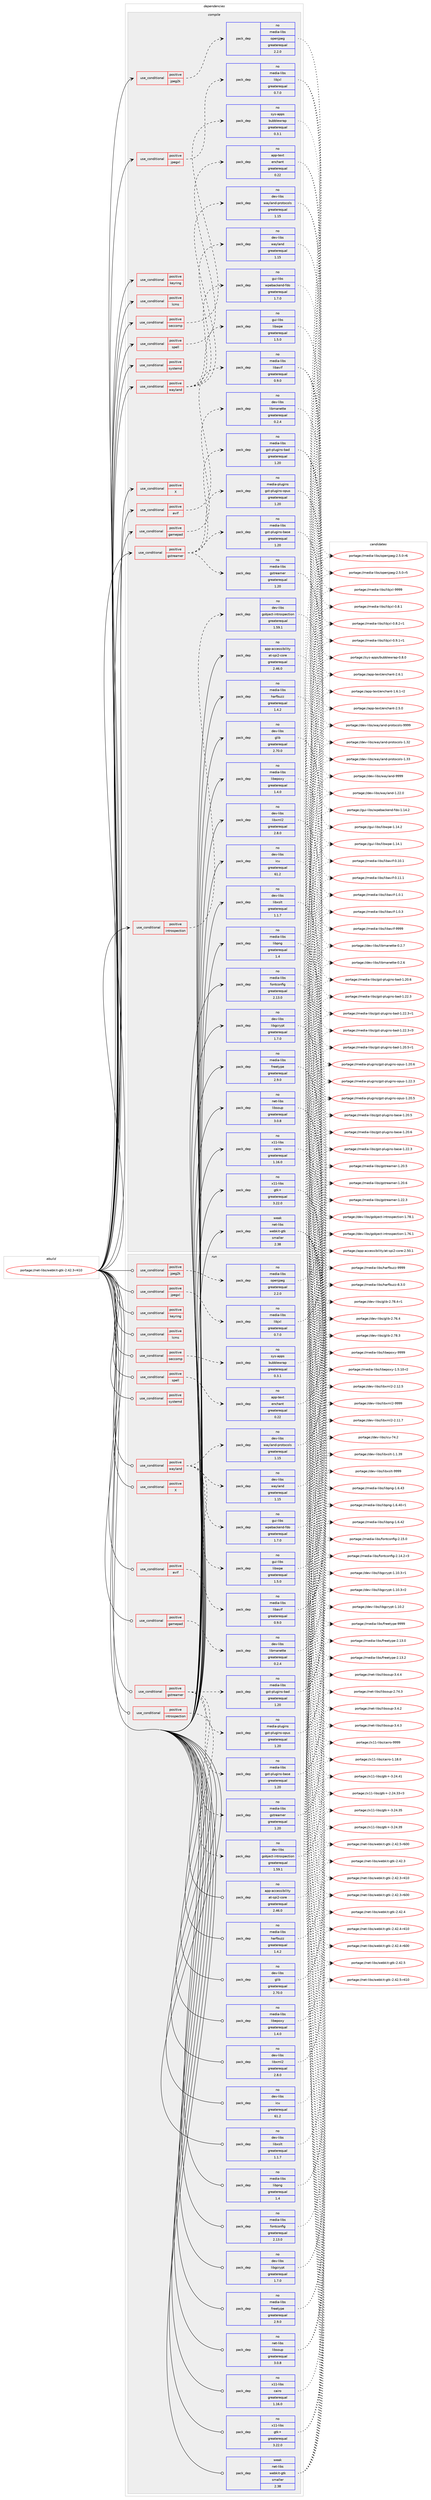 digraph prolog {

# *************
# Graph options
# *************

newrank=true;
concentrate=true;
compound=true;
graph [rankdir=LR,fontname=Helvetica,fontsize=10,ranksep=1.5];#, ranksep=2.5, nodesep=0.2];
edge  [arrowhead=vee];
node  [fontname=Helvetica,fontsize=10];

# **********
# The ebuild
# **********

subgraph cluster_leftcol {
color=gray;
rank=same;
label=<<i>ebuild</i>>;
id [label="portage://net-libs/webkit-gtk-2.42.3-r410", color=red, width=4, href="../net-libs/webkit-gtk-2.42.3-r410.svg"];
}

# ****************
# The dependencies
# ****************

subgraph cluster_midcol {
color=gray;
label=<<i>dependencies</i>>;
subgraph cluster_compile {
fillcolor="#eeeeee";
style=filled;
label=<<i>compile</i>>;
subgraph cond2728 {
dependency3993 [label=<<TABLE BORDER="0" CELLBORDER="1" CELLSPACING="0" CELLPADDING="4"><TR><TD ROWSPAN="3" CELLPADDING="10">use_conditional</TD></TR><TR><TD>positive</TD></TR><TR><TD>X</TD></TR></TABLE>>, shape=none, color=red];
# *** BEGIN UNKNOWN DEPENDENCY TYPE (TODO) ***
# dependency3993 -> package_dependency(portage://net-libs/webkit-gtk-2.42.3-r410,install,no,x11-libs,libX11,none,[,,],[],[])
# *** END UNKNOWN DEPENDENCY TYPE (TODO) ***

# *** BEGIN UNKNOWN DEPENDENCY TYPE (TODO) ***
# dependency3993 -> package_dependency(portage://net-libs/webkit-gtk-2.42.3-r410,install,no,x11-libs,libXcomposite,none,[,,],[],[])
# *** END UNKNOWN DEPENDENCY TYPE (TODO) ***

# *** BEGIN UNKNOWN DEPENDENCY TYPE (TODO) ***
# dependency3993 -> package_dependency(portage://net-libs/webkit-gtk-2.42.3-r410,install,no,x11-libs,libXdamage,none,[,,],[],[])
# *** END UNKNOWN DEPENDENCY TYPE (TODO) ***

# *** BEGIN UNKNOWN DEPENDENCY TYPE (TODO) ***
# dependency3993 -> package_dependency(portage://net-libs/webkit-gtk-2.42.3-r410,install,no,x11-libs,libXrender,none,[,,],[],[])
# *** END UNKNOWN DEPENDENCY TYPE (TODO) ***

# *** BEGIN UNKNOWN DEPENDENCY TYPE (TODO) ***
# dependency3993 -> package_dependency(portage://net-libs/webkit-gtk-2.42.3-r410,install,no,x11-libs,libXt,none,[,,],[],[])
# *** END UNKNOWN DEPENDENCY TYPE (TODO) ***

}
id:e -> dependency3993:w [weight=20,style="solid",arrowhead="vee"];
subgraph cond2729 {
dependency3994 [label=<<TABLE BORDER="0" CELLBORDER="1" CELLSPACING="0" CELLPADDING="4"><TR><TD ROWSPAN="3" CELLPADDING="10">use_conditional</TD></TR><TR><TD>positive</TD></TR><TR><TD>avif</TD></TR></TABLE>>, shape=none, color=red];
subgraph pack1215 {
dependency3995 [label=<<TABLE BORDER="0" CELLBORDER="1" CELLSPACING="0" CELLPADDING="4" WIDTH="220"><TR><TD ROWSPAN="6" CELLPADDING="30">pack_dep</TD></TR><TR><TD WIDTH="110">no</TD></TR><TR><TD>media-libs</TD></TR><TR><TD>libavif</TD></TR><TR><TD>greaterequal</TD></TR><TR><TD>0.9.0</TD></TR></TABLE>>, shape=none, color=blue];
}
dependency3994:e -> dependency3995:w [weight=20,style="dashed",arrowhead="vee"];
}
id:e -> dependency3994:w [weight=20,style="solid",arrowhead="vee"];
subgraph cond2730 {
dependency3996 [label=<<TABLE BORDER="0" CELLBORDER="1" CELLSPACING="0" CELLPADDING="4"><TR><TD ROWSPAN="3" CELLPADDING="10">use_conditional</TD></TR><TR><TD>positive</TD></TR><TR><TD>gamepad</TD></TR></TABLE>>, shape=none, color=red];
subgraph pack1216 {
dependency3997 [label=<<TABLE BORDER="0" CELLBORDER="1" CELLSPACING="0" CELLPADDING="4" WIDTH="220"><TR><TD ROWSPAN="6" CELLPADDING="30">pack_dep</TD></TR><TR><TD WIDTH="110">no</TD></TR><TR><TD>dev-libs</TD></TR><TR><TD>libmanette</TD></TR><TR><TD>greaterequal</TD></TR><TR><TD>0.2.4</TD></TR></TABLE>>, shape=none, color=blue];
}
dependency3996:e -> dependency3997:w [weight=20,style="dashed",arrowhead="vee"];
}
id:e -> dependency3996:w [weight=20,style="solid",arrowhead="vee"];
subgraph cond2731 {
dependency3998 [label=<<TABLE BORDER="0" CELLBORDER="1" CELLSPACING="0" CELLPADDING="4"><TR><TD ROWSPAN="3" CELLPADDING="10">use_conditional</TD></TR><TR><TD>positive</TD></TR><TR><TD>gstreamer</TD></TR></TABLE>>, shape=none, color=red];
subgraph pack1217 {
dependency3999 [label=<<TABLE BORDER="0" CELLBORDER="1" CELLSPACING="0" CELLPADDING="4" WIDTH="220"><TR><TD ROWSPAN="6" CELLPADDING="30">pack_dep</TD></TR><TR><TD WIDTH="110">no</TD></TR><TR><TD>media-libs</TD></TR><TR><TD>gstreamer</TD></TR><TR><TD>greaterequal</TD></TR><TR><TD>1.20</TD></TR></TABLE>>, shape=none, color=blue];
}
dependency3998:e -> dependency3999:w [weight=20,style="dashed",arrowhead="vee"];
subgraph pack1218 {
dependency4000 [label=<<TABLE BORDER="0" CELLBORDER="1" CELLSPACING="0" CELLPADDING="4" WIDTH="220"><TR><TD ROWSPAN="6" CELLPADDING="30">pack_dep</TD></TR><TR><TD WIDTH="110">no</TD></TR><TR><TD>media-libs</TD></TR><TR><TD>gst-plugins-base</TD></TR><TR><TD>greaterequal</TD></TR><TR><TD>1.20</TD></TR></TABLE>>, shape=none, color=blue];
}
dependency3998:e -> dependency4000:w [weight=20,style="dashed",arrowhead="vee"];
# *** BEGIN UNKNOWN DEPENDENCY TYPE (TODO) ***
# dependency3998 -> package_dependency(portage://net-libs/webkit-gtk-2.42.3-r410,install,no,media-libs,gst-plugins-base,none,[,,],[slot(1.0)],[use(enable(opengl),none)])
# *** END UNKNOWN DEPENDENCY TYPE (TODO) ***

subgraph pack1219 {
dependency4001 [label=<<TABLE BORDER="0" CELLBORDER="1" CELLSPACING="0" CELLPADDING="4" WIDTH="220"><TR><TD ROWSPAN="6" CELLPADDING="30">pack_dep</TD></TR><TR><TD WIDTH="110">no</TD></TR><TR><TD>media-plugins</TD></TR><TR><TD>gst-plugins-opus</TD></TR><TR><TD>greaterequal</TD></TR><TR><TD>1.20</TD></TR></TABLE>>, shape=none, color=blue];
}
dependency3998:e -> dependency4001:w [weight=20,style="dashed",arrowhead="vee"];
subgraph pack1220 {
dependency4002 [label=<<TABLE BORDER="0" CELLBORDER="1" CELLSPACING="0" CELLPADDING="4" WIDTH="220"><TR><TD ROWSPAN="6" CELLPADDING="30">pack_dep</TD></TR><TR><TD WIDTH="110">no</TD></TR><TR><TD>media-libs</TD></TR><TR><TD>gst-plugins-bad</TD></TR><TR><TD>greaterequal</TD></TR><TR><TD>1.20</TD></TR></TABLE>>, shape=none, color=blue];
}
dependency3998:e -> dependency4002:w [weight=20,style="dashed",arrowhead="vee"];
}
id:e -> dependency3998:w [weight=20,style="solid",arrowhead="vee"];
subgraph cond2732 {
dependency4003 [label=<<TABLE BORDER="0" CELLBORDER="1" CELLSPACING="0" CELLPADDING="4"><TR><TD ROWSPAN="3" CELLPADDING="10">use_conditional</TD></TR><TR><TD>positive</TD></TR><TR><TD>introspection</TD></TR></TABLE>>, shape=none, color=red];
subgraph pack1221 {
dependency4004 [label=<<TABLE BORDER="0" CELLBORDER="1" CELLSPACING="0" CELLPADDING="4" WIDTH="220"><TR><TD ROWSPAN="6" CELLPADDING="30">pack_dep</TD></TR><TR><TD WIDTH="110">no</TD></TR><TR><TD>dev-libs</TD></TR><TR><TD>gobject-introspection</TD></TR><TR><TD>greaterequal</TD></TR><TR><TD>1.59.1</TD></TR></TABLE>>, shape=none, color=blue];
}
dependency4003:e -> dependency4004:w [weight=20,style="dashed",arrowhead="vee"];
}
id:e -> dependency4003:w [weight=20,style="solid",arrowhead="vee"];
subgraph cond2733 {
dependency4005 [label=<<TABLE BORDER="0" CELLBORDER="1" CELLSPACING="0" CELLPADDING="4"><TR><TD ROWSPAN="3" CELLPADDING="10">use_conditional</TD></TR><TR><TD>positive</TD></TR><TR><TD>jpeg2k</TD></TR></TABLE>>, shape=none, color=red];
subgraph pack1222 {
dependency4006 [label=<<TABLE BORDER="0" CELLBORDER="1" CELLSPACING="0" CELLPADDING="4" WIDTH="220"><TR><TD ROWSPAN="6" CELLPADDING="30">pack_dep</TD></TR><TR><TD WIDTH="110">no</TD></TR><TR><TD>media-libs</TD></TR><TR><TD>openjpeg</TD></TR><TR><TD>greaterequal</TD></TR><TR><TD>2.2.0</TD></TR></TABLE>>, shape=none, color=blue];
}
dependency4005:e -> dependency4006:w [weight=20,style="dashed",arrowhead="vee"];
}
id:e -> dependency4005:w [weight=20,style="solid",arrowhead="vee"];
subgraph cond2734 {
dependency4007 [label=<<TABLE BORDER="0" CELLBORDER="1" CELLSPACING="0" CELLPADDING="4"><TR><TD ROWSPAN="3" CELLPADDING="10">use_conditional</TD></TR><TR><TD>positive</TD></TR><TR><TD>jpegxl</TD></TR></TABLE>>, shape=none, color=red];
subgraph pack1223 {
dependency4008 [label=<<TABLE BORDER="0" CELLBORDER="1" CELLSPACING="0" CELLPADDING="4" WIDTH="220"><TR><TD ROWSPAN="6" CELLPADDING="30">pack_dep</TD></TR><TR><TD WIDTH="110">no</TD></TR><TR><TD>media-libs</TD></TR><TR><TD>libjxl</TD></TR><TR><TD>greaterequal</TD></TR><TR><TD>0.7.0</TD></TR></TABLE>>, shape=none, color=blue];
}
dependency4007:e -> dependency4008:w [weight=20,style="dashed",arrowhead="vee"];
}
id:e -> dependency4007:w [weight=20,style="solid",arrowhead="vee"];
subgraph cond2735 {
dependency4009 [label=<<TABLE BORDER="0" CELLBORDER="1" CELLSPACING="0" CELLPADDING="4"><TR><TD ROWSPAN="3" CELLPADDING="10">use_conditional</TD></TR><TR><TD>positive</TD></TR><TR><TD>keyring</TD></TR></TABLE>>, shape=none, color=red];
# *** BEGIN UNKNOWN DEPENDENCY TYPE (TODO) ***
# dependency4009 -> package_dependency(portage://net-libs/webkit-gtk-2.42.3-r410,install,no,app-crypt,libsecret,none,[,,],[],[])
# *** END UNKNOWN DEPENDENCY TYPE (TODO) ***

}
id:e -> dependency4009:w [weight=20,style="solid",arrowhead="vee"];
subgraph cond2736 {
dependency4010 [label=<<TABLE BORDER="0" CELLBORDER="1" CELLSPACING="0" CELLPADDING="4"><TR><TD ROWSPAN="3" CELLPADDING="10">use_conditional</TD></TR><TR><TD>positive</TD></TR><TR><TD>lcms</TD></TR></TABLE>>, shape=none, color=red];
# *** BEGIN UNKNOWN DEPENDENCY TYPE (TODO) ***
# dependency4010 -> package_dependency(portage://net-libs/webkit-gtk-2.42.3-r410,install,no,media-libs,lcms,none,[,,],[slot(2)],[])
# *** END UNKNOWN DEPENDENCY TYPE (TODO) ***

}
id:e -> dependency4010:w [weight=20,style="solid",arrowhead="vee"];
subgraph cond2737 {
dependency4011 [label=<<TABLE BORDER="0" CELLBORDER="1" CELLSPACING="0" CELLPADDING="4"><TR><TD ROWSPAN="3" CELLPADDING="10">use_conditional</TD></TR><TR><TD>positive</TD></TR><TR><TD>seccomp</TD></TR></TABLE>>, shape=none, color=red];
subgraph pack1224 {
dependency4012 [label=<<TABLE BORDER="0" CELLBORDER="1" CELLSPACING="0" CELLPADDING="4" WIDTH="220"><TR><TD ROWSPAN="6" CELLPADDING="30">pack_dep</TD></TR><TR><TD WIDTH="110">no</TD></TR><TR><TD>sys-apps</TD></TR><TR><TD>bubblewrap</TD></TR><TR><TD>greaterequal</TD></TR><TR><TD>0.3.1</TD></TR></TABLE>>, shape=none, color=blue];
}
dependency4011:e -> dependency4012:w [weight=20,style="dashed",arrowhead="vee"];
# *** BEGIN UNKNOWN DEPENDENCY TYPE (TODO) ***
# dependency4011 -> package_dependency(portage://net-libs/webkit-gtk-2.42.3-r410,install,no,sys-libs,libseccomp,none,[,,],[],[])
# *** END UNKNOWN DEPENDENCY TYPE (TODO) ***

# *** BEGIN UNKNOWN DEPENDENCY TYPE (TODO) ***
# dependency4011 -> package_dependency(portage://net-libs/webkit-gtk-2.42.3-r410,install,no,sys-apps,xdg-dbus-proxy,none,[,,],[],[])
# *** END UNKNOWN DEPENDENCY TYPE (TODO) ***

}
id:e -> dependency4011:w [weight=20,style="solid",arrowhead="vee"];
subgraph cond2738 {
dependency4013 [label=<<TABLE BORDER="0" CELLBORDER="1" CELLSPACING="0" CELLPADDING="4"><TR><TD ROWSPAN="3" CELLPADDING="10">use_conditional</TD></TR><TR><TD>positive</TD></TR><TR><TD>spell</TD></TR></TABLE>>, shape=none, color=red];
subgraph pack1225 {
dependency4014 [label=<<TABLE BORDER="0" CELLBORDER="1" CELLSPACING="0" CELLPADDING="4" WIDTH="220"><TR><TD ROWSPAN="6" CELLPADDING="30">pack_dep</TD></TR><TR><TD WIDTH="110">no</TD></TR><TR><TD>app-text</TD></TR><TR><TD>enchant</TD></TR><TR><TD>greaterequal</TD></TR><TR><TD>0.22</TD></TR></TABLE>>, shape=none, color=blue];
}
dependency4013:e -> dependency4014:w [weight=20,style="dashed",arrowhead="vee"];
}
id:e -> dependency4013:w [weight=20,style="solid",arrowhead="vee"];
subgraph cond2739 {
dependency4015 [label=<<TABLE BORDER="0" CELLBORDER="1" CELLSPACING="0" CELLPADDING="4"><TR><TD ROWSPAN="3" CELLPADDING="10">use_conditional</TD></TR><TR><TD>positive</TD></TR><TR><TD>systemd</TD></TR></TABLE>>, shape=none, color=red];
# *** BEGIN UNKNOWN DEPENDENCY TYPE (TODO) ***
# dependency4015 -> package_dependency(portage://net-libs/webkit-gtk-2.42.3-r410,install,no,sys-apps,systemd,none,[,,],any_same_slot,[])
# *** END UNKNOWN DEPENDENCY TYPE (TODO) ***

}
id:e -> dependency4015:w [weight=20,style="solid",arrowhead="vee"];
subgraph cond2740 {
dependency4016 [label=<<TABLE BORDER="0" CELLBORDER="1" CELLSPACING="0" CELLPADDING="4"><TR><TD ROWSPAN="3" CELLPADDING="10">use_conditional</TD></TR><TR><TD>positive</TD></TR><TR><TD>wayland</TD></TR></TABLE>>, shape=none, color=red];
subgraph pack1226 {
dependency4017 [label=<<TABLE BORDER="0" CELLBORDER="1" CELLSPACING="0" CELLPADDING="4" WIDTH="220"><TR><TD ROWSPAN="6" CELLPADDING="30">pack_dep</TD></TR><TR><TD WIDTH="110">no</TD></TR><TR><TD>dev-libs</TD></TR><TR><TD>wayland</TD></TR><TR><TD>greaterequal</TD></TR><TR><TD>1.15</TD></TR></TABLE>>, shape=none, color=blue];
}
dependency4016:e -> dependency4017:w [weight=20,style="dashed",arrowhead="vee"];
subgraph pack1227 {
dependency4018 [label=<<TABLE BORDER="0" CELLBORDER="1" CELLSPACING="0" CELLPADDING="4" WIDTH="220"><TR><TD ROWSPAN="6" CELLPADDING="30">pack_dep</TD></TR><TR><TD WIDTH="110">no</TD></TR><TR><TD>dev-libs</TD></TR><TR><TD>wayland-protocols</TD></TR><TR><TD>greaterequal</TD></TR><TR><TD>1.15</TD></TR></TABLE>>, shape=none, color=blue];
}
dependency4016:e -> dependency4018:w [weight=20,style="dashed",arrowhead="vee"];
subgraph pack1228 {
dependency4019 [label=<<TABLE BORDER="0" CELLBORDER="1" CELLSPACING="0" CELLPADDING="4" WIDTH="220"><TR><TD ROWSPAN="6" CELLPADDING="30">pack_dep</TD></TR><TR><TD WIDTH="110">no</TD></TR><TR><TD>gui-libs</TD></TR><TR><TD>libwpe</TD></TR><TR><TD>greaterequal</TD></TR><TR><TD>1.5.0</TD></TR></TABLE>>, shape=none, color=blue];
}
dependency4016:e -> dependency4019:w [weight=20,style="dashed",arrowhead="vee"];
subgraph pack1229 {
dependency4020 [label=<<TABLE BORDER="0" CELLBORDER="1" CELLSPACING="0" CELLPADDING="4" WIDTH="220"><TR><TD ROWSPAN="6" CELLPADDING="30">pack_dep</TD></TR><TR><TD WIDTH="110">no</TD></TR><TR><TD>gui-libs</TD></TR><TR><TD>wpebackend-fdo</TD></TR><TR><TD>greaterequal</TD></TR><TR><TD>1.7.0</TD></TR></TABLE>>, shape=none, color=blue];
}
dependency4016:e -> dependency4020:w [weight=20,style="dashed",arrowhead="vee"];
}
id:e -> dependency4016:w [weight=20,style="solid",arrowhead="vee"];
subgraph pack1230 {
dependency4021 [label=<<TABLE BORDER="0" CELLBORDER="1" CELLSPACING="0" CELLPADDING="4" WIDTH="220"><TR><TD ROWSPAN="6" CELLPADDING="30">pack_dep</TD></TR><TR><TD WIDTH="110">no</TD></TR><TR><TD>app-accessibility</TD></TR><TR><TD>at-spi2-core</TD></TR><TR><TD>greaterequal</TD></TR><TR><TD>2.46.0</TD></TR></TABLE>>, shape=none, color=blue];
}
id:e -> dependency4021:w [weight=20,style="solid",arrowhead="vee"];
# *** BEGIN UNKNOWN DEPENDENCY TYPE (TODO) ***
# id -> package_dependency(portage://net-libs/webkit-gtk-2.42.3-r410,install,no,dev-db,sqlite,none,[,,],[slot(3)],[])
# *** END UNKNOWN DEPENDENCY TYPE (TODO) ***

subgraph pack1231 {
dependency4022 [label=<<TABLE BORDER="0" CELLBORDER="1" CELLSPACING="0" CELLPADDING="4" WIDTH="220"><TR><TD ROWSPAN="6" CELLPADDING="30">pack_dep</TD></TR><TR><TD WIDTH="110">no</TD></TR><TR><TD>dev-libs</TD></TR><TR><TD>glib</TD></TR><TR><TD>greaterequal</TD></TR><TR><TD>2.70.0</TD></TR></TABLE>>, shape=none, color=blue];
}
id:e -> dependency4022:w [weight=20,style="solid",arrowhead="vee"];
# *** BEGIN UNKNOWN DEPENDENCY TYPE (TODO) ***
# id -> package_dependency(portage://net-libs/webkit-gtk-2.42.3-r410,install,no,dev-libs,hyphen,none,[,,],[],[])
# *** END UNKNOWN DEPENDENCY TYPE (TODO) ***

subgraph pack1232 {
dependency4023 [label=<<TABLE BORDER="0" CELLBORDER="1" CELLSPACING="0" CELLPADDING="4" WIDTH="220"><TR><TD ROWSPAN="6" CELLPADDING="30">pack_dep</TD></TR><TR><TD WIDTH="110">no</TD></TR><TR><TD>dev-libs</TD></TR><TR><TD>icu</TD></TR><TR><TD>greaterequal</TD></TR><TR><TD>61.2</TD></TR></TABLE>>, shape=none, color=blue];
}
id:e -> dependency4023:w [weight=20,style="solid",arrowhead="vee"];
subgraph pack1233 {
dependency4024 [label=<<TABLE BORDER="0" CELLBORDER="1" CELLSPACING="0" CELLPADDING="4" WIDTH="220"><TR><TD ROWSPAN="6" CELLPADDING="30">pack_dep</TD></TR><TR><TD WIDTH="110">no</TD></TR><TR><TD>dev-libs</TD></TR><TR><TD>libgcrypt</TD></TR><TR><TD>greaterequal</TD></TR><TR><TD>1.7.0</TD></TR></TABLE>>, shape=none, color=blue];
}
id:e -> dependency4024:w [weight=20,style="solid",arrowhead="vee"];
# *** BEGIN UNKNOWN DEPENDENCY TYPE (TODO) ***
# id -> package_dependency(portage://net-libs/webkit-gtk-2.42.3-r410,install,no,dev-libs,libtasn1,none,[,,],any_same_slot,[])
# *** END UNKNOWN DEPENDENCY TYPE (TODO) ***

subgraph pack1234 {
dependency4025 [label=<<TABLE BORDER="0" CELLBORDER="1" CELLSPACING="0" CELLPADDING="4" WIDTH="220"><TR><TD ROWSPAN="6" CELLPADDING="30">pack_dep</TD></TR><TR><TD WIDTH="110">no</TD></TR><TR><TD>dev-libs</TD></TR><TR><TD>libxml2</TD></TR><TR><TD>greaterequal</TD></TR><TR><TD>2.8.0</TD></TR></TABLE>>, shape=none, color=blue];
}
id:e -> dependency4025:w [weight=20,style="solid",arrowhead="vee"];
subgraph pack1235 {
dependency4026 [label=<<TABLE BORDER="0" CELLBORDER="1" CELLSPACING="0" CELLPADDING="4" WIDTH="220"><TR><TD ROWSPAN="6" CELLPADDING="30">pack_dep</TD></TR><TR><TD WIDTH="110">no</TD></TR><TR><TD>dev-libs</TD></TR><TR><TD>libxslt</TD></TR><TR><TD>greaterequal</TD></TR><TR><TD>1.1.7</TD></TR></TABLE>>, shape=none, color=blue];
}
id:e -> dependency4026:w [weight=20,style="solid",arrowhead="vee"];
subgraph pack1236 {
dependency4027 [label=<<TABLE BORDER="0" CELLBORDER="1" CELLSPACING="0" CELLPADDING="4" WIDTH="220"><TR><TD ROWSPAN="6" CELLPADDING="30">pack_dep</TD></TR><TR><TD WIDTH="110">no</TD></TR><TR><TD>media-libs</TD></TR><TR><TD>fontconfig</TD></TR><TR><TD>greaterequal</TD></TR><TR><TD>2.13.0</TD></TR></TABLE>>, shape=none, color=blue];
}
id:e -> dependency4027:w [weight=20,style="solid",arrowhead="vee"];
subgraph pack1237 {
dependency4028 [label=<<TABLE BORDER="0" CELLBORDER="1" CELLSPACING="0" CELLPADDING="4" WIDTH="220"><TR><TD ROWSPAN="6" CELLPADDING="30">pack_dep</TD></TR><TR><TD WIDTH="110">no</TD></TR><TR><TD>media-libs</TD></TR><TR><TD>freetype</TD></TR><TR><TD>greaterequal</TD></TR><TR><TD>2.9.0</TD></TR></TABLE>>, shape=none, color=blue];
}
id:e -> dependency4028:w [weight=20,style="solid",arrowhead="vee"];
subgraph pack1238 {
dependency4029 [label=<<TABLE BORDER="0" CELLBORDER="1" CELLSPACING="0" CELLPADDING="4" WIDTH="220"><TR><TD ROWSPAN="6" CELLPADDING="30">pack_dep</TD></TR><TR><TD WIDTH="110">no</TD></TR><TR><TD>media-libs</TD></TR><TR><TD>harfbuzz</TD></TR><TR><TD>greaterequal</TD></TR><TR><TD>1.4.2</TD></TR></TABLE>>, shape=none, color=blue];
}
id:e -> dependency4029:w [weight=20,style="solid",arrowhead="vee"];
subgraph pack1239 {
dependency4030 [label=<<TABLE BORDER="0" CELLBORDER="1" CELLSPACING="0" CELLPADDING="4" WIDTH="220"><TR><TD ROWSPAN="6" CELLPADDING="30">pack_dep</TD></TR><TR><TD WIDTH="110">no</TD></TR><TR><TD>media-libs</TD></TR><TR><TD>libepoxy</TD></TR><TR><TD>greaterequal</TD></TR><TR><TD>1.4.0</TD></TR></TABLE>>, shape=none, color=blue];
}
id:e -> dependency4030:w [weight=20,style="solid",arrowhead="vee"];
# *** BEGIN UNKNOWN DEPENDENCY TYPE (TODO) ***
# id -> package_dependency(portage://net-libs/webkit-gtk-2.42.3-r410,install,no,media-libs,libglvnd,none,[,,],[],[])
# *** END UNKNOWN DEPENDENCY TYPE (TODO) ***

# *** BEGIN UNKNOWN DEPENDENCY TYPE (TODO) ***
# id -> package_dependency(portage://net-libs/webkit-gtk-2.42.3-r410,install,no,media-libs,libjpeg-turbo,none,[,,],[slot(0),equal],[])
# *** END UNKNOWN DEPENDENCY TYPE (TODO) ***

subgraph pack1240 {
dependency4031 [label=<<TABLE BORDER="0" CELLBORDER="1" CELLSPACING="0" CELLPADDING="4" WIDTH="220"><TR><TD ROWSPAN="6" CELLPADDING="30">pack_dep</TD></TR><TR><TD WIDTH="110">no</TD></TR><TR><TD>media-libs</TD></TR><TR><TD>libpng</TD></TR><TR><TD>greaterequal</TD></TR><TR><TD>1.4</TD></TR></TABLE>>, shape=none, color=blue];
}
id:e -> dependency4031:w [weight=20,style="solid",arrowhead="vee"];
# *** BEGIN UNKNOWN DEPENDENCY TYPE (TODO) ***
# id -> package_dependency(portage://net-libs/webkit-gtk-2.42.3-r410,install,no,media-libs,libwebp,none,[,,],any_same_slot,[])
# *** END UNKNOWN DEPENDENCY TYPE (TODO) ***

# *** BEGIN UNKNOWN DEPENDENCY TYPE (TODO) ***
# id -> package_dependency(portage://net-libs/webkit-gtk-2.42.3-r410,install,no,media-libs,mesa,none,[,,],[],[])
# *** END UNKNOWN DEPENDENCY TYPE (TODO) ***

# *** BEGIN UNKNOWN DEPENDENCY TYPE (TODO) ***
# id -> package_dependency(portage://net-libs/webkit-gtk-2.42.3-r410,install,no,media-libs,woff2,none,[,,],[],[])
# *** END UNKNOWN DEPENDENCY TYPE (TODO) ***

subgraph pack1241 {
dependency4032 [label=<<TABLE BORDER="0" CELLBORDER="1" CELLSPACING="0" CELLPADDING="4" WIDTH="220"><TR><TD ROWSPAN="6" CELLPADDING="30">pack_dep</TD></TR><TR><TD WIDTH="110">no</TD></TR><TR><TD>net-libs</TD></TR><TR><TD>libsoup</TD></TR><TR><TD>greaterequal</TD></TR><TR><TD>3.0.8</TD></TR></TABLE>>, shape=none, color=blue];
}
id:e -> dependency4032:w [weight=20,style="solid",arrowhead="vee"];
# *** BEGIN UNKNOWN DEPENDENCY TYPE (TODO) ***
# id -> package_dependency(portage://net-libs/webkit-gtk-2.42.3-r410,install,no,sys-libs,zlib,none,[,,],[slot(0)],[])
# *** END UNKNOWN DEPENDENCY TYPE (TODO) ***

subgraph pack1242 {
dependency4033 [label=<<TABLE BORDER="0" CELLBORDER="1" CELLSPACING="0" CELLPADDING="4" WIDTH="220"><TR><TD ROWSPAN="6" CELLPADDING="30">pack_dep</TD></TR><TR><TD WIDTH="110">no</TD></TR><TR><TD>x11-libs</TD></TR><TR><TD>cairo</TD></TR><TR><TD>greaterequal</TD></TR><TR><TD>1.16.0</TD></TR></TABLE>>, shape=none, color=blue];
}
id:e -> dependency4033:w [weight=20,style="solid",arrowhead="vee"];
subgraph pack1243 {
dependency4034 [label=<<TABLE BORDER="0" CELLBORDER="1" CELLSPACING="0" CELLPADDING="4" WIDTH="220"><TR><TD ROWSPAN="6" CELLPADDING="30">pack_dep</TD></TR><TR><TD WIDTH="110">no</TD></TR><TR><TD>x11-libs</TD></TR><TR><TD>gtk+</TD></TR><TR><TD>greaterequal</TD></TR><TR><TD>3.22.0</TD></TR></TABLE>>, shape=none, color=blue];
}
id:e -> dependency4034:w [weight=20,style="solid",arrowhead="vee"];
subgraph pack1244 {
dependency4035 [label=<<TABLE BORDER="0" CELLBORDER="1" CELLSPACING="0" CELLPADDING="4" WIDTH="220"><TR><TD ROWSPAN="6" CELLPADDING="30">pack_dep</TD></TR><TR><TD WIDTH="110">weak</TD></TR><TR><TD>net-libs</TD></TR><TR><TD>webkit-gtk</TD></TR><TR><TD>smaller</TD></TR><TR><TD>2.38</TD></TR></TABLE>>, shape=none, color=blue];
}
id:e -> dependency4035:w [weight=20,style="solid",arrowhead="vee"];
}
subgraph cluster_compileandrun {
fillcolor="#eeeeee";
style=filled;
label=<<i>compile and run</i>>;
}
subgraph cluster_run {
fillcolor="#eeeeee";
style=filled;
label=<<i>run</i>>;
subgraph cond2741 {
dependency4036 [label=<<TABLE BORDER="0" CELLBORDER="1" CELLSPACING="0" CELLPADDING="4"><TR><TD ROWSPAN="3" CELLPADDING="10">use_conditional</TD></TR><TR><TD>positive</TD></TR><TR><TD>X</TD></TR></TABLE>>, shape=none, color=red];
# *** BEGIN UNKNOWN DEPENDENCY TYPE (TODO) ***
# dependency4036 -> package_dependency(portage://net-libs/webkit-gtk-2.42.3-r410,run,no,x11-libs,libX11,none,[,,],[],[])
# *** END UNKNOWN DEPENDENCY TYPE (TODO) ***

# *** BEGIN UNKNOWN DEPENDENCY TYPE (TODO) ***
# dependency4036 -> package_dependency(portage://net-libs/webkit-gtk-2.42.3-r410,run,no,x11-libs,libXcomposite,none,[,,],[],[])
# *** END UNKNOWN DEPENDENCY TYPE (TODO) ***

# *** BEGIN UNKNOWN DEPENDENCY TYPE (TODO) ***
# dependency4036 -> package_dependency(portage://net-libs/webkit-gtk-2.42.3-r410,run,no,x11-libs,libXdamage,none,[,,],[],[])
# *** END UNKNOWN DEPENDENCY TYPE (TODO) ***

# *** BEGIN UNKNOWN DEPENDENCY TYPE (TODO) ***
# dependency4036 -> package_dependency(portage://net-libs/webkit-gtk-2.42.3-r410,run,no,x11-libs,libXrender,none,[,,],[],[])
# *** END UNKNOWN DEPENDENCY TYPE (TODO) ***

# *** BEGIN UNKNOWN DEPENDENCY TYPE (TODO) ***
# dependency4036 -> package_dependency(portage://net-libs/webkit-gtk-2.42.3-r410,run,no,x11-libs,libXt,none,[,,],[],[])
# *** END UNKNOWN DEPENDENCY TYPE (TODO) ***

}
id:e -> dependency4036:w [weight=20,style="solid",arrowhead="odot"];
subgraph cond2742 {
dependency4037 [label=<<TABLE BORDER="0" CELLBORDER="1" CELLSPACING="0" CELLPADDING="4"><TR><TD ROWSPAN="3" CELLPADDING="10">use_conditional</TD></TR><TR><TD>positive</TD></TR><TR><TD>avif</TD></TR></TABLE>>, shape=none, color=red];
subgraph pack1245 {
dependency4038 [label=<<TABLE BORDER="0" CELLBORDER="1" CELLSPACING="0" CELLPADDING="4" WIDTH="220"><TR><TD ROWSPAN="6" CELLPADDING="30">pack_dep</TD></TR><TR><TD WIDTH="110">no</TD></TR><TR><TD>media-libs</TD></TR><TR><TD>libavif</TD></TR><TR><TD>greaterequal</TD></TR><TR><TD>0.9.0</TD></TR></TABLE>>, shape=none, color=blue];
}
dependency4037:e -> dependency4038:w [weight=20,style="dashed",arrowhead="vee"];
}
id:e -> dependency4037:w [weight=20,style="solid",arrowhead="odot"];
subgraph cond2743 {
dependency4039 [label=<<TABLE BORDER="0" CELLBORDER="1" CELLSPACING="0" CELLPADDING="4"><TR><TD ROWSPAN="3" CELLPADDING="10">use_conditional</TD></TR><TR><TD>positive</TD></TR><TR><TD>gamepad</TD></TR></TABLE>>, shape=none, color=red];
subgraph pack1246 {
dependency4040 [label=<<TABLE BORDER="0" CELLBORDER="1" CELLSPACING="0" CELLPADDING="4" WIDTH="220"><TR><TD ROWSPAN="6" CELLPADDING="30">pack_dep</TD></TR><TR><TD WIDTH="110">no</TD></TR><TR><TD>dev-libs</TD></TR><TR><TD>libmanette</TD></TR><TR><TD>greaterequal</TD></TR><TR><TD>0.2.4</TD></TR></TABLE>>, shape=none, color=blue];
}
dependency4039:e -> dependency4040:w [weight=20,style="dashed",arrowhead="vee"];
}
id:e -> dependency4039:w [weight=20,style="solid",arrowhead="odot"];
subgraph cond2744 {
dependency4041 [label=<<TABLE BORDER="0" CELLBORDER="1" CELLSPACING="0" CELLPADDING="4"><TR><TD ROWSPAN="3" CELLPADDING="10">use_conditional</TD></TR><TR><TD>positive</TD></TR><TR><TD>gstreamer</TD></TR></TABLE>>, shape=none, color=red];
subgraph pack1247 {
dependency4042 [label=<<TABLE BORDER="0" CELLBORDER="1" CELLSPACING="0" CELLPADDING="4" WIDTH="220"><TR><TD ROWSPAN="6" CELLPADDING="30">pack_dep</TD></TR><TR><TD WIDTH="110">no</TD></TR><TR><TD>media-libs</TD></TR><TR><TD>gstreamer</TD></TR><TR><TD>greaterequal</TD></TR><TR><TD>1.20</TD></TR></TABLE>>, shape=none, color=blue];
}
dependency4041:e -> dependency4042:w [weight=20,style="dashed",arrowhead="vee"];
subgraph pack1248 {
dependency4043 [label=<<TABLE BORDER="0" CELLBORDER="1" CELLSPACING="0" CELLPADDING="4" WIDTH="220"><TR><TD ROWSPAN="6" CELLPADDING="30">pack_dep</TD></TR><TR><TD WIDTH="110">no</TD></TR><TR><TD>media-libs</TD></TR><TR><TD>gst-plugins-base</TD></TR><TR><TD>greaterequal</TD></TR><TR><TD>1.20</TD></TR></TABLE>>, shape=none, color=blue];
}
dependency4041:e -> dependency4043:w [weight=20,style="dashed",arrowhead="vee"];
# *** BEGIN UNKNOWN DEPENDENCY TYPE (TODO) ***
# dependency4041 -> package_dependency(portage://net-libs/webkit-gtk-2.42.3-r410,run,no,media-libs,gst-plugins-base,none,[,,],[slot(1.0)],[use(enable(opengl),none)])
# *** END UNKNOWN DEPENDENCY TYPE (TODO) ***

subgraph pack1249 {
dependency4044 [label=<<TABLE BORDER="0" CELLBORDER="1" CELLSPACING="0" CELLPADDING="4" WIDTH="220"><TR><TD ROWSPAN="6" CELLPADDING="30">pack_dep</TD></TR><TR><TD WIDTH="110">no</TD></TR><TR><TD>media-plugins</TD></TR><TR><TD>gst-plugins-opus</TD></TR><TR><TD>greaterequal</TD></TR><TR><TD>1.20</TD></TR></TABLE>>, shape=none, color=blue];
}
dependency4041:e -> dependency4044:w [weight=20,style="dashed",arrowhead="vee"];
subgraph pack1250 {
dependency4045 [label=<<TABLE BORDER="0" CELLBORDER="1" CELLSPACING="0" CELLPADDING="4" WIDTH="220"><TR><TD ROWSPAN="6" CELLPADDING="30">pack_dep</TD></TR><TR><TD WIDTH="110">no</TD></TR><TR><TD>media-libs</TD></TR><TR><TD>gst-plugins-bad</TD></TR><TR><TD>greaterequal</TD></TR><TR><TD>1.20</TD></TR></TABLE>>, shape=none, color=blue];
}
dependency4041:e -> dependency4045:w [weight=20,style="dashed",arrowhead="vee"];
}
id:e -> dependency4041:w [weight=20,style="solid",arrowhead="odot"];
subgraph cond2745 {
dependency4046 [label=<<TABLE BORDER="0" CELLBORDER="1" CELLSPACING="0" CELLPADDING="4"><TR><TD ROWSPAN="3" CELLPADDING="10">use_conditional</TD></TR><TR><TD>positive</TD></TR><TR><TD>introspection</TD></TR></TABLE>>, shape=none, color=red];
subgraph pack1251 {
dependency4047 [label=<<TABLE BORDER="0" CELLBORDER="1" CELLSPACING="0" CELLPADDING="4" WIDTH="220"><TR><TD ROWSPAN="6" CELLPADDING="30">pack_dep</TD></TR><TR><TD WIDTH="110">no</TD></TR><TR><TD>dev-libs</TD></TR><TR><TD>gobject-introspection</TD></TR><TR><TD>greaterequal</TD></TR><TR><TD>1.59.1</TD></TR></TABLE>>, shape=none, color=blue];
}
dependency4046:e -> dependency4047:w [weight=20,style="dashed",arrowhead="vee"];
}
id:e -> dependency4046:w [weight=20,style="solid",arrowhead="odot"];
subgraph cond2746 {
dependency4048 [label=<<TABLE BORDER="0" CELLBORDER="1" CELLSPACING="0" CELLPADDING="4"><TR><TD ROWSPAN="3" CELLPADDING="10">use_conditional</TD></TR><TR><TD>positive</TD></TR><TR><TD>jpeg2k</TD></TR></TABLE>>, shape=none, color=red];
subgraph pack1252 {
dependency4049 [label=<<TABLE BORDER="0" CELLBORDER="1" CELLSPACING="0" CELLPADDING="4" WIDTH="220"><TR><TD ROWSPAN="6" CELLPADDING="30">pack_dep</TD></TR><TR><TD WIDTH="110">no</TD></TR><TR><TD>media-libs</TD></TR><TR><TD>openjpeg</TD></TR><TR><TD>greaterequal</TD></TR><TR><TD>2.2.0</TD></TR></TABLE>>, shape=none, color=blue];
}
dependency4048:e -> dependency4049:w [weight=20,style="dashed",arrowhead="vee"];
}
id:e -> dependency4048:w [weight=20,style="solid",arrowhead="odot"];
subgraph cond2747 {
dependency4050 [label=<<TABLE BORDER="0" CELLBORDER="1" CELLSPACING="0" CELLPADDING="4"><TR><TD ROWSPAN="3" CELLPADDING="10">use_conditional</TD></TR><TR><TD>positive</TD></TR><TR><TD>jpegxl</TD></TR></TABLE>>, shape=none, color=red];
subgraph pack1253 {
dependency4051 [label=<<TABLE BORDER="0" CELLBORDER="1" CELLSPACING="0" CELLPADDING="4" WIDTH="220"><TR><TD ROWSPAN="6" CELLPADDING="30">pack_dep</TD></TR><TR><TD WIDTH="110">no</TD></TR><TR><TD>media-libs</TD></TR><TR><TD>libjxl</TD></TR><TR><TD>greaterequal</TD></TR><TR><TD>0.7.0</TD></TR></TABLE>>, shape=none, color=blue];
}
dependency4050:e -> dependency4051:w [weight=20,style="dashed",arrowhead="vee"];
}
id:e -> dependency4050:w [weight=20,style="solid",arrowhead="odot"];
subgraph cond2748 {
dependency4052 [label=<<TABLE BORDER="0" CELLBORDER="1" CELLSPACING="0" CELLPADDING="4"><TR><TD ROWSPAN="3" CELLPADDING="10">use_conditional</TD></TR><TR><TD>positive</TD></TR><TR><TD>keyring</TD></TR></TABLE>>, shape=none, color=red];
# *** BEGIN UNKNOWN DEPENDENCY TYPE (TODO) ***
# dependency4052 -> package_dependency(portage://net-libs/webkit-gtk-2.42.3-r410,run,no,app-crypt,libsecret,none,[,,],[],[])
# *** END UNKNOWN DEPENDENCY TYPE (TODO) ***

}
id:e -> dependency4052:w [weight=20,style="solid",arrowhead="odot"];
subgraph cond2749 {
dependency4053 [label=<<TABLE BORDER="0" CELLBORDER="1" CELLSPACING="0" CELLPADDING="4"><TR><TD ROWSPAN="3" CELLPADDING="10">use_conditional</TD></TR><TR><TD>positive</TD></TR><TR><TD>lcms</TD></TR></TABLE>>, shape=none, color=red];
# *** BEGIN UNKNOWN DEPENDENCY TYPE (TODO) ***
# dependency4053 -> package_dependency(portage://net-libs/webkit-gtk-2.42.3-r410,run,no,media-libs,lcms,none,[,,],[slot(2)],[])
# *** END UNKNOWN DEPENDENCY TYPE (TODO) ***

}
id:e -> dependency4053:w [weight=20,style="solid",arrowhead="odot"];
subgraph cond2750 {
dependency4054 [label=<<TABLE BORDER="0" CELLBORDER="1" CELLSPACING="0" CELLPADDING="4"><TR><TD ROWSPAN="3" CELLPADDING="10">use_conditional</TD></TR><TR><TD>positive</TD></TR><TR><TD>seccomp</TD></TR></TABLE>>, shape=none, color=red];
subgraph pack1254 {
dependency4055 [label=<<TABLE BORDER="0" CELLBORDER="1" CELLSPACING="0" CELLPADDING="4" WIDTH="220"><TR><TD ROWSPAN="6" CELLPADDING="30">pack_dep</TD></TR><TR><TD WIDTH="110">no</TD></TR><TR><TD>sys-apps</TD></TR><TR><TD>bubblewrap</TD></TR><TR><TD>greaterequal</TD></TR><TR><TD>0.3.1</TD></TR></TABLE>>, shape=none, color=blue];
}
dependency4054:e -> dependency4055:w [weight=20,style="dashed",arrowhead="vee"];
# *** BEGIN UNKNOWN DEPENDENCY TYPE (TODO) ***
# dependency4054 -> package_dependency(portage://net-libs/webkit-gtk-2.42.3-r410,run,no,sys-libs,libseccomp,none,[,,],[],[])
# *** END UNKNOWN DEPENDENCY TYPE (TODO) ***

# *** BEGIN UNKNOWN DEPENDENCY TYPE (TODO) ***
# dependency4054 -> package_dependency(portage://net-libs/webkit-gtk-2.42.3-r410,run,no,sys-apps,xdg-dbus-proxy,none,[,,],[],[])
# *** END UNKNOWN DEPENDENCY TYPE (TODO) ***

}
id:e -> dependency4054:w [weight=20,style="solid",arrowhead="odot"];
subgraph cond2751 {
dependency4056 [label=<<TABLE BORDER="0" CELLBORDER="1" CELLSPACING="0" CELLPADDING="4"><TR><TD ROWSPAN="3" CELLPADDING="10">use_conditional</TD></TR><TR><TD>positive</TD></TR><TR><TD>spell</TD></TR></TABLE>>, shape=none, color=red];
subgraph pack1255 {
dependency4057 [label=<<TABLE BORDER="0" CELLBORDER="1" CELLSPACING="0" CELLPADDING="4" WIDTH="220"><TR><TD ROWSPAN="6" CELLPADDING="30">pack_dep</TD></TR><TR><TD WIDTH="110">no</TD></TR><TR><TD>app-text</TD></TR><TR><TD>enchant</TD></TR><TR><TD>greaterequal</TD></TR><TR><TD>0.22</TD></TR></TABLE>>, shape=none, color=blue];
}
dependency4056:e -> dependency4057:w [weight=20,style="dashed",arrowhead="vee"];
}
id:e -> dependency4056:w [weight=20,style="solid",arrowhead="odot"];
subgraph cond2752 {
dependency4058 [label=<<TABLE BORDER="0" CELLBORDER="1" CELLSPACING="0" CELLPADDING="4"><TR><TD ROWSPAN="3" CELLPADDING="10">use_conditional</TD></TR><TR><TD>positive</TD></TR><TR><TD>systemd</TD></TR></TABLE>>, shape=none, color=red];
# *** BEGIN UNKNOWN DEPENDENCY TYPE (TODO) ***
# dependency4058 -> package_dependency(portage://net-libs/webkit-gtk-2.42.3-r410,run,no,sys-apps,systemd,none,[,,],any_same_slot,[])
# *** END UNKNOWN DEPENDENCY TYPE (TODO) ***

}
id:e -> dependency4058:w [weight=20,style="solid",arrowhead="odot"];
subgraph cond2753 {
dependency4059 [label=<<TABLE BORDER="0" CELLBORDER="1" CELLSPACING="0" CELLPADDING="4"><TR><TD ROWSPAN="3" CELLPADDING="10">use_conditional</TD></TR><TR><TD>positive</TD></TR><TR><TD>wayland</TD></TR></TABLE>>, shape=none, color=red];
subgraph pack1256 {
dependency4060 [label=<<TABLE BORDER="0" CELLBORDER="1" CELLSPACING="0" CELLPADDING="4" WIDTH="220"><TR><TD ROWSPAN="6" CELLPADDING="30">pack_dep</TD></TR><TR><TD WIDTH="110">no</TD></TR><TR><TD>dev-libs</TD></TR><TR><TD>wayland</TD></TR><TR><TD>greaterequal</TD></TR><TR><TD>1.15</TD></TR></TABLE>>, shape=none, color=blue];
}
dependency4059:e -> dependency4060:w [weight=20,style="dashed",arrowhead="vee"];
subgraph pack1257 {
dependency4061 [label=<<TABLE BORDER="0" CELLBORDER="1" CELLSPACING="0" CELLPADDING="4" WIDTH="220"><TR><TD ROWSPAN="6" CELLPADDING="30">pack_dep</TD></TR><TR><TD WIDTH="110">no</TD></TR><TR><TD>dev-libs</TD></TR><TR><TD>wayland-protocols</TD></TR><TR><TD>greaterequal</TD></TR><TR><TD>1.15</TD></TR></TABLE>>, shape=none, color=blue];
}
dependency4059:e -> dependency4061:w [weight=20,style="dashed",arrowhead="vee"];
subgraph pack1258 {
dependency4062 [label=<<TABLE BORDER="0" CELLBORDER="1" CELLSPACING="0" CELLPADDING="4" WIDTH="220"><TR><TD ROWSPAN="6" CELLPADDING="30">pack_dep</TD></TR><TR><TD WIDTH="110">no</TD></TR><TR><TD>gui-libs</TD></TR><TR><TD>libwpe</TD></TR><TR><TD>greaterequal</TD></TR><TR><TD>1.5.0</TD></TR></TABLE>>, shape=none, color=blue];
}
dependency4059:e -> dependency4062:w [weight=20,style="dashed",arrowhead="vee"];
subgraph pack1259 {
dependency4063 [label=<<TABLE BORDER="0" CELLBORDER="1" CELLSPACING="0" CELLPADDING="4" WIDTH="220"><TR><TD ROWSPAN="6" CELLPADDING="30">pack_dep</TD></TR><TR><TD WIDTH="110">no</TD></TR><TR><TD>gui-libs</TD></TR><TR><TD>wpebackend-fdo</TD></TR><TR><TD>greaterequal</TD></TR><TR><TD>1.7.0</TD></TR></TABLE>>, shape=none, color=blue];
}
dependency4059:e -> dependency4063:w [weight=20,style="dashed",arrowhead="vee"];
}
id:e -> dependency4059:w [weight=20,style="solid",arrowhead="odot"];
subgraph pack1260 {
dependency4064 [label=<<TABLE BORDER="0" CELLBORDER="1" CELLSPACING="0" CELLPADDING="4" WIDTH="220"><TR><TD ROWSPAN="6" CELLPADDING="30">pack_dep</TD></TR><TR><TD WIDTH="110">no</TD></TR><TR><TD>app-accessibility</TD></TR><TR><TD>at-spi2-core</TD></TR><TR><TD>greaterequal</TD></TR><TR><TD>2.46.0</TD></TR></TABLE>>, shape=none, color=blue];
}
id:e -> dependency4064:w [weight=20,style="solid",arrowhead="odot"];
# *** BEGIN UNKNOWN DEPENDENCY TYPE (TODO) ***
# id -> package_dependency(portage://net-libs/webkit-gtk-2.42.3-r410,run,no,dev-db,sqlite,none,[,,],[slot(3)],[])
# *** END UNKNOWN DEPENDENCY TYPE (TODO) ***

subgraph pack1261 {
dependency4065 [label=<<TABLE BORDER="0" CELLBORDER="1" CELLSPACING="0" CELLPADDING="4" WIDTH="220"><TR><TD ROWSPAN="6" CELLPADDING="30">pack_dep</TD></TR><TR><TD WIDTH="110">no</TD></TR><TR><TD>dev-libs</TD></TR><TR><TD>glib</TD></TR><TR><TD>greaterequal</TD></TR><TR><TD>2.70.0</TD></TR></TABLE>>, shape=none, color=blue];
}
id:e -> dependency4065:w [weight=20,style="solid",arrowhead="odot"];
# *** BEGIN UNKNOWN DEPENDENCY TYPE (TODO) ***
# id -> package_dependency(portage://net-libs/webkit-gtk-2.42.3-r410,run,no,dev-libs,hyphen,none,[,,],[],[])
# *** END UNKNOWN DEPENDENCY TYPE (TODO) ***

subgraph pack1262 {
dependency4066 [label=<<TABLE BORDER="0" CELLBORDER="1" CELLSPACING="0" CELLPADDING="4" WIDTH="220"><TR><TD ROWSPAN="6" CELLPADDING="30">pack_dep</TD></TR><TR><TD WIDTH="110">no</TD></TR><TR><TD>dev-libs</TD></TR><TR><TD>icu</TD></TR><TR><TD>greaterequal</TD></TR><TR><TD>61.2</TD></TR></TABLE>>, shape=none, color=blue];
}
id:e -> dependency4066:w [weight=20,style="solid",arrowhead="odot"];
subgraph pack1263 {
dependency4067 [label=<<TABLE BORDER="0" CELLBORDER="1" CELLSPACING="0" CELLPADDING="4" WIDTH="220"><TR><TD ROWSPAN="6" CELLPADDING="30">pack_dep</TD></TR><TR><TD WIDTH="110">no</TD></TR><TR><TD>dev-libs</TD></TR><TR><TD>libgcrypt</TD></TR><TR><TD>greaterequal</TD></TR><TR><TD>1.7.0</TD></TR></TABLE>>, shape=none, color=blue];
}
id:e -> dependency4067:w [weight=20,style="solid",arrowhead="odot"];
# *** BEGIN UNKNOWN DEPENDENCY TYPE (TODO) ***
# id -> package_dependency(portage://net-libs/webkit-gtk-2.42.3-r410,run,no,dev-libs,libtasn1,none,[,,],any_same_slot,[])
# *** END UNKNOWN DEPENDENCY TYPE (TODO) ***

subgraph pack1264 {
dependency4068 [label=<<TABLE BORDER="0" CELLBORDER="1" CELLSPACING="0" CELLPADDING="4" WIDTH="220"><TR><TD ROWSPAN="6" CELLPADDING="30">pack_dep</TD></TR><TR><TD WIDTH="110">no</TD></TR><TR><TD>dev-libs</TD></TR><TR><TD>libxml2</TD></TR><TR><TD>greaterequal</TD></TR><TR><TD>2.8.0</TD></TR></TABLE>>, shape=none, color=blue];
}
id:e -> dependency4068:w [weight=20,style="solid",arrowhead="odot"];
subgraph pack1265 {
dependency4069 [label=<<TABLE BORDER="0" CELLBORDER="1" CELLSPACING="0" CELLPADDING="4" WIDTH="220"><TR><TD ROWSPAN="6" CELLPADDING="30">pack_dep</TD></TR><TR><TD WIDTH="110">no</TD></TR><TR><TD>dev-libs</TD></TR><TR><TD>libxslt</TD></TR><TR><TD>greaterequal</TD></TR><TR><TD>1.1.7</TD></TR></TABLE>>, shape=none, color=blue];
}
id:e -> dependency4069:w [weight=20,style="solid",arrowhead="odot"];
subgraph pack1266 {
dependency4070 [label=<<TABLE BORDER="0" CELLBORDER="1" CELLSPACING="0" CELLPADDING="4" WIDTH="220"><TR><TD ROWSPAN="6" CELLPADDING="30">pack_dep</TD></TR><TR><TD WIDTH="110">no</TD></TR><TR><TD>media-libs</TD></TR><TR><TD>fontconfig</TD></TR><TR><TD>greaterequal</TD></TR><TR><TD>2.13.0</TD></TR></TABLE>>, shape=none, color=blue];
}
id:e -> dependency4070:w [weight=20,style="solid",arrowhead="odot"];
subgraph pack1267 {
dependency4071 [label=<<TABLE BORDER="0" CELLBORDER="1" CELLSPACING="0" CELLPADDING="4" WIDTH="220"><TR><TD ROWSPAN="6" CELLPADDING="30">pack_dep</TD></TR><TR><TD WIDTH="110">no</TD></TR><TR><TD>media-libs</TD></TR><TR><TD>freetype</TD></TR><TR><TD>greaterequal</TD></TR><TR><TD>2.9.0</TD></TR></TABLE>>, shape=none, color=blue];
}
id:e -> dependency4071:w [weight=20,style="solid",arrowhead="odot"];
subgraph pack1268 {
dependency4072 [label=<<TABLE BORDER="0" CELLBORDER="1" CELLSPACING="0" CELLPADDING="4" WIDTH="220"><TR><TD ROWSPAN="6" CELLPADDING="30">pack_dep</TD></TR><TR><TD WIDTH="110">no</TD></TR><TR><TD>media-libs</TD></TR><TR><TD>harfbuzz</TD></TR><TR><TD>greaterequal</TD></TR><TR><TD>1.4.2</TD></TR></TABLE>>, shape=none, color=blue];
}
id:e -> dependency4072:w [weight=20,style="solid",arrowhead="odot"];
subgraph pack1269 {
dependency4073 [label=<<TABLE BORDER="0" CELLBORDER="1" CELLSPACING="0" CELLPADDING="4" WIDTH="220"><TR><TD ROWSPAN="6" CELLPADDING="30">pack_dep</TD></TR><TR><TD WIDTH="110">no</TD></TR><TR><TD>media-libs</TD></TR><TR><TD>libepoxy</TD></TR><TR><TD>greaterequal</TD></TR><TR><TD>1.4.0</TD></TR></TABLE>>, shape=none, color=blue];
}
id:e -> dependency4073:w [weight=20,style="solid",arrowhead="odot"];
# *** BEGIN UNKNOWN DEPENDENCY TYPE (TODO) ***
# id -> package_dependency(portage://net-libs/webkit-gtk-2.42.3-r410,run,no,media-libs,libglvnd,none,[,,],[],[])
# *** END UNKNOWN DEPENDENCY TYPE (TODO) ***

# *** BEGIN UNKNOWN DEPENDENCY TYPE (TODO) ***
# id -> package_dependency(portage://net-libs/webkit-gtk-2.42.3-r410,run,no,media-libs,libjpeg-turbo,none,[,,],[slot(0),equal],[])
# *** END UNKNOWN DEPENDENCY TYPE (TODO) ***

subgraph pack1270 {
dependency4074 [label=<<TABLE BORDER="0" CELLBORDER="1" CELLSPACING="0" CELLPADDING="4" WIDTH="220"><TR><TD ROWSPAN="6" CELLPADDING="30">pack_dep</TD></TR><TR><TD WIDTH="110">no</TD></TR><TR><TD>media-libs</TD></TR><TR><TD>libpng</TD></TR><TR><TD>greaterequal</TD></TR><TR><TD>1.4</TD></TR></TABLE>>, shape=none, color=blue];
}
id:e -> dependency4074:w [weight=20,style="solid",arrowhead="odot"];
# *** BEGIN UNKNOWN DEPENDENCY TYPE (TODO) ***
# id -> package_dependency(portage://net-libs/webkit-gtk-2.42.3-r410,run,no,media-libs,libwebp,none,[,,],any_same_slot,[])
# *** END UNKNOWN DEPENDENCY TYPE (TODO) ***

# *** BEGIN UNKNOWN DEPENDENCY TYPE (TODO) ***
# id -> package_dependency(portage://net-libs/webkit-gtk-2.42.3-r410,run,no,media-libs,mesa,none,[,,],[],[])
# *** END UNKNOWN DEPENDENCY TYPE (TODO) ***

# *** BEGIN UNKNOWN DEPENDENCY TYPE (TODO) ***
# id -> package_dependency(portage://net-libs/webkit-gtk-2.42.3-r410,run,no,media-libs,woff2,none,[,,],[],[])
# *** END UNKNOWN DEPENDENCY TYPE (TODO) ***

subgraph pack1271 {
dependency4075 [label=<<TABLE BORDER="0" CELLBORDER="1" CELLSPACING="0" CELLPADDING="4" WIDTH="220"><TR><TD ROWSPAN="6" CELLPADDING="30">pack_dep</TD></TR><TR><TD WIDTH="110">no</TD></TR><TR><TD>net-libs</TD></TR><TR><TD>libsoup</TD></TR><TR><TD>greaterequal</TD></TR><TR><TD>3.0.8</TD></TR></TABLE>>, shape=none, color=blue];
}
id:e -> dependency4075:w [weight=20,style="solid",arrowhead="odot"];
# *** BEGIN UNKNOWN DEPENDENCY TYPE (TODO) ***
# id -> package_dependency(portage://net-libs/webkit-gtk-2.42.3-r410,run,no,sys-libs,zlib,none,[,,],[slot(0)],[])
# *** END UNKNOWN DEPENDENCY TYPE (TODO) ***

subgraph pack1272 {
dependency4076 [label=<<TABLE BORDER="0" CELLBORDER="1" CELLSPACING="0" CELLPADDING="4" WIDTH="220"><TR><TD ROWSPAN="6" CELLPADDING="30">pack_dep</TD></TR><TR><TD WIDTH="110">no</TD></TR><TR><TD>x11-libs</TD></TR><TR><TD>cairo</TD></TR><TR><TD>greaterequal</TD></TR><TR><TD>1.16.0</TD></TR></TABLE>>, shape=none, color=blue];
}
id:e -> dependency4076:w [weight=20,style="solid",arrowhead="odot"];
subgraph pack1273 {
dependency4077 [label=<<TABLE BORDER="0" CELLBORDER="1" CELLSPACING="0" CELLPADDING="4" WIDTH="220"><TR><TD ROWSPAN="6" CELLPADDING="30">pack_dep</TD></TR><TR><TD WIDTH="110">no</TD></TR><TR><TD>x11-libs</TD></TR><TR><TD>gtk+</TD></TR><TR><TD>greaterequal</TD></TR><TR><TD>3.22.0</TD></TR></TABLE>>, shape=none, color=blue];
}
id:e -> dependency4077:w [weight=20,style="solid",arrowhead="odot"];
subgraph pack1274 {
dependency4078 [label=<<TABLE BORDER="0" CELLBORDER="1" CELLSPACING="0" CELLPADDING="4" WIDTH="220"><TR><TD ROWSPAN="6" CELLPADDING="30">pack_dep</TD></TR><TR><TD WIDTH="110">weak</TD></TR><TR><TD>net-libs</TD></TR><TR><TD>webkit-gtk</TD></TR><TR><TD>smaller</TD></TR><TR><TD>2.38</TD></TR></TABLE>>, shape=none, color=blue];
}
id:e -> dependency4078:w [weight=20,style="solid",arrowhead="odot"];
}
}

# **************
# The candidates
# **************

subgraph cluster_choices {
rank=same;
color=gray;
label=<<i>candidates</i>>;

subgraph choice1215 {
color=black;
nodesep=1;
choice10910110010597451081059811547108105989711810510245484649484649 [label="portage://media-libs/libavif-0.10.1", color=red, width=4,href="../media-libs/libavif-0.10.1.svg"];
choice10910110010597451081059811547108105989711810510245484649494649 [label="portage://media-libs/libavif-0.11.1", color=red, width=4,href="../media-libs/libavif-0.11.1.svg"];
choice109101100105974510810598115471081059897118105102454946484649 [label="portage://media-libs/libavif-1.0.1", color=red, width=4,href="../media-libs/libavif-1.0.1.svg"];
choice109101100105974510810598115471081059897118105102454946484651 [label="portage://media-libs/libavif-1.0.3", color=red, width=4,href="../media-libs/libavif-1.0.3.svg"];
choice1091011001059745108105981154710810598971181051024557575757 [label="portage://media-libs/libavif-9999", color=red, width=4,href="../media-libs/libavif-9999.svg"];
dependency3995:e -> choice10910110010597451081059811547108105989711810510245484649484649:w [style=dotted,weight="100"];
dependency3995:e -> choice10910110010597451081059811547108105989711810510245484649494649:w [style=dotted,weight="100"];
dependency3995:e -> choice109101100105974510810598115471081059897118105102454946484649:w [style=dotted,weight="100"];
dependency3995:e -> choice109101100105974510810598115471081059897118105102454946484651:w [style=dotted,weight="100"];
dependency3995:e -> choice1091011001059745108105981154710810598971181051024557575757:w [style=dotted,weight="100"];
}
subgraph choice1216 {
color=black;
nodesep=1;
choice1001011184510810598115471081059810997110101116116101454846504654 [label="portage://dev-libs/libmanette-0.2.6", color=red, width=4,href="../dev-libs/libmanette-0.2.6.svg"];
choice1001011184510810598115471081059810997110101116116101454846504655 [label="portage://dev-libs/libmanette-0.2.7", color=red, width=4,href="../dev-libs/libmanette-0.2.7.svg"];
dependency3997:e -> choice1001011184510810598115471081059810997110101116116101454846504654:w [style=dotted,weight="100"];
dependency3997:e -> choice1001011184510810598115471081059810997110101116116101454846504655:w [style=dotted,weight="100"];
}
subgraph choice1217 {
color=black;
nodesep=1;
choice109101100105974510810598115471031151161141019710910111445494650484653 [label="portage://media-libs/gstreamer-1.20.5", color=red, width=4,href="../media-libs/gstreamer-1.20.5.svg"];
choice109101100105974510810598115471031151161141019710910111445494650484654 [label="portage://media-libs/gstreamer-1.20.6", color=red, width=4,href="../media-libs/gstreamer-1.20.6.svg"];
choice109101100105974510810598115471031151161141019710910111445494650504651 [label="portage://media-libs/gstreamer-1.22.3", color=red, width=4,href="../media-libs/gstreamer-1.22.3.svg"];
dependency3999:e -> choice109101100105974510810598115471031151161141019710910111445494650484653:w [style=dotted,weight="100"];
dependency3999:e -> choice109101100105974510810598115471031151161141019710910111445494650484654:w [style=dotted,weight="100"];
dependency3999:e -> choice109101100105974510810598115471031151161141019710910111445494650504651:w [style=dotted,weight="100"];
}
subgraph choice1218 {
color=black;
nodesep=1;
choice109101100105974510810598115471031151164511210811710310511011545989711510145494650484653 [label="portage://media-libs/gst-plugins-base-1.20.5", color=red, width=4,href="../media-libs/gst-plugins-base-1.20.5.svg"];
choice109101100105974510810598115471031151164511210811710310511011545989711510145494650484654 [label="portage://media-libs/gst-plugins-base-1.20.6", color=red, width=4,href="../media-libs/gst-plugins-base-1.20.6.svg"];
choice109101100105974510810598115471031151164511210811710310511011545989711510145494650504651 [label="portage://media-libs/gst-plugins-base-1.22.3", color=red, width=4,href="../media-libs/gst-plugins-base-1.22.3.svg"];
dependency4000:e -> choice109101100105974510810598115471031151164511210811710310511011545989711510145494650484653:w [style=dotted,weight="100"];
dependency4000:e -> choice109101100105974510810598115471031151164511210811710310511011545989711510145494650484654:w [style=dotted,weight="100"];
dependency4000:e -> choice109101100105974510810598115471031151164511210811710310511011545989711510145494650504651:w [style=dotted,weight="100"];
}
subgraph choice1219 {
color=black;
nodesep=1;
choice109101100105974511210811710310511011547103115116451121081171031051101154511111211711545494650484653 [label="portage://media-plugins/gst-plugins-opus-1.20.5", color=red, width=4,href="../media-plugins/gst-plugins-opus-1.20.5.svg"];
choice109101100105974511210811710310511011547103115116451121081171031051101154511111211711545494650484654 [label="portage://media-plugins/gst-plugins-opus-1.20.6", color=red, width=4,href="../media-plugins/gst-plugins-opus-1.20.6.svg"];
choice109101100105974511210811710310511011547103115116451121081171031051101154511111211711545494650504651 [label="portage://media-plugins/gst-plugins-opus-1.22.3", color=red, width=4,href="../media-plugins/gst-plugins-opus-1.22.3.svg"];
dependency4001:e -> choice109101100105974511210811710310511011547103115116451121081171031051101154511111211711545494650484653:w [style=dotted,weight="100"];
dependency4001:e -> choice109101100105974511210811710310511011547103115116451121081171031051101154511111211711545494650484654:w [style=dotted,weight="100"];
dependency4001:e -> choice109101100105974511210811710310511011547103115116451121081171031051101154511111211711545494650504651:w [style=dotted,weight="100"];
}
subgraph choice1220 {
color=black;
nodesep=1;
choice1091011001059745108105981154710311511645112108117103105110115459897100454946504846534511449 [label="portage://media-libs/gst-plugins-bad-1.20.5-r1", color=red, width=4,href="../media-libs/gst-plugins-bad-1.20.5-r1.svg"];
choice109101100105974510810598115471031151164511210811710310511011545989710045494650484654 [label="portage://media-libs/gst-plugins-bad-1.20.6", color=red, width=4,href="../media-libs/gst-plugins-bad-1.20.6.svg"];
choice109101100105974510810598115471031151164511210811710310511011545989710045494650504651 [label="portage://media-libs/gst-plugins-bad-1.22.3", color=red, width=4,href="../media-libs/gst-plugins-bad-1.22.3.svg"];
choice1091011001059745108105981154710311511645112108117103105110115459897100454946505046514511449 [label="portage://media-libs/gst-plugins-bad-1.22.3-r1", color=red, width=4,href="../media-libs/gst-plugins-bad-1.22.3-r1.svg"];
choice1091011001059745108105981154710311511645112108117103105110115459897100454946505046514511451 [label="portage://media-libs/gst-plugins-bad-1.22.3-r3", color=red, width=4,href="../media-libs/gst-plugins-bad-1.22.3-r3.svg"];
dependency4002:e -> choice1091011001059745108105981154710311511645112108117103105110115459897100454946504846534511449:w [style=dotted,weight="100"];
dependency4002:e -> choice109101100105974510810598115471031151164511210811710310511011545989710045494650484654:w [style=dotted,weight="100"];
dependency4002:e -> choice109101100105974510810598115471031151164511210811710310511011545989710045494650504651:w [style=dotted,weight="100"];
dependency4002:e -> choice1091011001059745108105981154710311511645112108117103105110115459897100454946505046514511449:w [style=dotted,weight="100"];
dependency4002:e -> choice1091011001059745108105981154710311511645112108117103105110115459897100454946505046514511451:w [style=dotted,weight="100"];
}
subgraph choice1221 {
color=black;
nodesep=1;
choice1001011184510810598115471031119810610199116451051101161141111151121019911610511111045494655544649 [label="portage://dev-libs/gobject-introspection-1.76.1", color=red, width=4,href="../dev-libs/gobject-introspection-1.76.1.svg"];
choice1001011184510810598115471031119810610199116451051101161141111151121019911610511111045494655564649 [label="portage://dev-libs/gobject-introspection-1.78.1", color=red, width=4,href="../dev-libs/gobject-introspection-1.78.1.svg"];
dependency4004:e -> choice1001011184510810598115471031119810610199116451051101161141111151121019911610511111045494655544649:w [style=dotted,weight="100"];
dependency4004:e -> choice1001011184510810598115471031119810610199116451051101161141111151121019911610511111045494655564649:w [style=dotted,weight="100"];
}
subgraph choice1222 {
color=black;
nodesep=1;
choice109101100105974510810598115471111121011101061121011034550465346484511453 [label="portage://media-libs/openjpeg-2.5.0-r5", color=red, width=4,href="../media-libs/openjpeg-2.5.0-r5.svg"];
choice109101100105974510810598115471111121011101061121011034550465346484511454 [label="portage://media-libs/openjpeg-2.5.0-r6", color=red, width=4,href="../media-libs/openjpeg-2.5.0-r6.svg"];
dependency4006:e -> choice109101100105974510810598115471111121011101061121011034550465346484511453:w [style=dotted,weight="100"];
dependency4006:e -> choice109101100105974510810598115471111121011101061121011034550465346484511454:w [style=dotted,weight="100"];
}
subgraph choice1223 {
color=black;
nodesep=1;
choice1091011001059745108105981154710810598106120108454846564649 [label="portage://media-libs/libjxl-0.8.1", color=red, width=4,href="../media-libs/libjxl-0.8.1.svg"];
choice10910110010597451081059811547108105981061201084548465646504511449 [label="portage://media-libs/libjxl-0.8.2-r1", color=red, width=4,href="../media-libs/libjxl-0.8.2-r1.svg"];
choice10910110010597451081059811547108105981061201084548465746494511449 [label="portage://media-libs/libjxl-0.9.1-r1", color=red, width=4,href="../media-libs/libjxl-0.9.1-r1.svg"];
choice10910110010597451081059811547108105981061201084557575757 [label="portage://media-libs/libjxl-9999", color=red, width=4,href="../media-libs/libjxl-9999.svg"];
dependency4008:e -> choice1091011001059745108105981154710810598106120108454846564649:w [style=dotted,weight="100"];
dependency4008:e -> choice10910110010597451081059811547108105981061201084548465646504511449:w [style=dotted,weight="100"];
dependency4008:e -> choice10910110010597451081059811547108105981061201084548465746494511449:w [style=dotted,weight="100"];
dependency4008:e -> choice10910110010597451081059811547108105981061201084557575757:w [style=dotted,weight="100"];
}
subgraph choice1224 {
color=black;
nodesep=1;
choice11512111545971121121154798117989810810111911497112454846564648 [label="portage://sys-apps/bubblewrap-0.8.0", color=red, width=4,href="../sys-apps/bubblewrap-0.8.0.svg"];
dependency4012:e -> choice11512111545971121121154798117989810810111911497112454846564648:w [style=dotted,weight="100"];
}
subgraph choice1225 {
color=black;
nodesep=1;
choice97112112451161011201164710111099104971101164549465446494511450 [label="portage://app-text/enchant-1.6.1-r2", color=red, width=4,href="../app-text/enchant-1.6.1-r2.svg"];
choice9711211245116101120116471011109910497110116455046534648 [label="portage://app-text/enchant-2.5.0", color=red, width=4,href="../app-text/enchant-2.5.0.svg"];
choice9711211245116101120116471011109910497110116455046544649 [label="portage://app-text/enchant-2.6.1", color=red, width=4,href="../app-text/enchant-2.6.1.svg"];
dependency4014:e -> choice97112112451161011201164710111099104971101164549465446494511450:w [style=dotted,weight="100"];
dependency4014:e -> choice9711211245116101120116471011109910497110116455046534648:w [style=dotted,weight="100"];
dependency4014:e -> choice9711211245116101120116471011109910497110116455046544649:w [style=dotted,weight="100"];
}
subgraph choice1226 {
color=black;
nodesep=1;
choice100101118451081059811547119971211089711010045494650504648 [label="portage://dev-libs/wayland-1.22.0", color=red, width=4,href="../dev-libs/wayland-1.22.0.svg"];
choice10010111845108105981154711997121108971101004557575757 [label="portage://dev-libs/wayland-9999", color=red, width=4,href="../dev-libs/wayland-9999.svg"];
dependency4017:e -> choice100101118451081059811547119971211089711010045494650504648:w [style=dotted,weight="100"];
dependency4017:e -> choice10010111845108105981154711997121108971101004557575757:w [style=dotted,weight="100"];
}
subgraph choice1227 {
color=black;
nodesep=1;
choice100101118451081059811547119971211089711010045112114111116111991111081154549465150 [label="portage://dev-libs/wayland-protocols-1.32", color=red, width=4,href="../dev-libs/wayland-protocols-1.32.svg"];
choice100101118451081059811547119971211089711010045112114111116111991111081154549465151 [label="portage://dev-libs/wayland-protocols-1.33", color=red, width=4,href="../dev-libs/wayland-protocols-1.33.svg"];
choice100101118451081059811547119971211089711010045112114111116111991111081154557575757 [label="portage://dev-libs/wayland-protocols-9999", color=red, width=4,href="../dev-libs/wayland-protocols-9999.svg"];
dependency4018:e -> choice100101118451081059811547119971211089711010045112114111116111991111081154549465150:w [style=dotted,weight="100"];
dependency4018:e -> choice100101118451081059811547119971211089711010045112114111116111991111081154549465151:w [style=dotted,weight="100"];
dependency4018:e -> choice100101118451081059811547119971211089711010045112114111116111991111081154557575757:w [style=dotted,weight="100"];
}
subgraph choice1228 {
color=black;
nodesep=1;
choice1031171054510810598115471081059811911210145494649524649 [label="portage://gui-libs/libwpe-1.14.1", color=red, width=4,href="../gui-libs/libwpe-1.14.1.svg"];
choice1031171054510810598115471081059811911210145494649524650 [label="portage://gui-libs/libwpe-1.14.2", color=red, width=4,href="../gui-libs/libwpe-1.14.2.svg"];
dependency4019:e -> choice1031171054510810598115471081059811911210145494649524649:w [style=dotted,weight="100"];
dependency4019:e -> choice1031171054510810598115471081059811911210145494649524650:w [style=dotted,weight="100"];
}
subgraph choice1229 {
color=black;
nodesep=1;
choice1031171054510810598115471191121019897991071011101004510210011145494649524650 [label="portage://gui-libs/wpebackend-fdo-1.14.2", color=red, width=4,href="../gui-libs/wpebackend-fdo-1.14.2.svg"];
dependency4020:e -> choice1031171054510810598115471191121019897991071011101004510210011145494649524650:w [style=dotted,weight="100"];
}
subgraph choice1230 {
color=black;
nodesep=1;
choice97112112459799991011151151059810510810511612147971164511511210550459911111410145504653484649 [label="portage://app-accessibility/at-spi2-core-2.50.1", color=red, width=4,href="../app-accessibility/at-spi2-core-2.50.1.svg"];
dependency4021:e -> choice97112112459799991011151151059810510810511612147971164511511210550459911111410145504653484649:w [style=dotted,weight="100"];
}
subgraph choice1231 {
color=black;
nodesep=1;
choice1001011184510810598115471031081059845504655544652 [label="portage://dev-libs/glib-2.76.4", color=red, width=4,href="../dev-libs/glib-2.76.4.svg"];
choice1001011184510810598115471031081059845504655564651 [label="portage://dev-libs/glib-2.78.3", color=red, width=4,href="../dev-libs/glib-2.78.3.svg"];
choice10010111845108105981154710310810598455046555646524511449 [label="portage://dev-libs/glib-2.78.4-r1", color=red, width=4,href="../dev-libs/glib-2.78.4-r1.svg"];
dependency4022:e -> choice1001011184510810598115471031081059845504655544652:w [style=dotted,weight="100"];
dependency4022:e -> choice1001011184510810598115471031081059845504655564651:w [style=dotted,weight="100"];
dependency4022:e -> choice10010111845108105981154710310810598455046555646524511449:w [style=dotted,weight="100"];
}
subgraph choice1232 {
color=black;
nodesep=1;
choice100101118451081059811547105991174555524650 [label="portage://dev-libs/icu-74.2", color=red, width=4,href="../dev-libs/icu-74.2.svg"];
dependency4023:e -> choice100101118451081059811547105991174555524650:w [style=dotted,weight="100"];
}
subgraph choice1233 {
color=black;
nodesep=1;
choice100101118451081059811547108105981039911412111211645494649484650 [label="portage://dev-libs/libgcrypt-1.10.2", color=red, width=4,href="../dev-libs/libgcrypt-1.10.2.svg"];
choice1001011184510810598115471081059810399114121112116454946494846514511449 [label="portage://dev-libs/libgcrypt-1.10.3-r1", color=red, width=4,href="../dev-libs/libgcrypt-1.10.3-r1.svg"];
choice1001011184510810598115471081059810399114121112116454946494846514511450 [label="portage://dev-libs/libgcrypt-1.10.3-r2", color=red, width=4,href="../dev-libs/libgcrypt-1.10.3-r2.svg"];
dependency4024:e -> choice100101118451081059811547108105981039911412111211645494649484650:w [style=dotted,weight="100"];
dependency4024:e -> choice1001011184510810598115471081059810399114121112116454946494846514511449:w [style=dotted,weight="100"];
dependency4024:e -> choice1001011184510810598115471081059810399114121112116454946494846514511450:w [style=dotted,weight="100"];
}
subgraph choice1234 {
color=black;
nodesep=1;
choice100101118451081059811547108105981201091085045504649494655 [label="portage://dev-libs/libxml2-2.11.7", color=red, width=4,href="../dev-libs/libxml2-2.11.7.svg"];
choice100101118451081059811547108105981201091085045504649504653 [label="portage://dev-libs/libxml2-2.12.5", color=red, width=4,href="../dev-libs/libxml2-2.12.5.svg"];
choice10010111845108105981154710810598120109108504557575757 [label="portage://dev-libs/libxml2-9999", color=red, width=4,href="../dev-libs/libxml2-9999.svg"];
dependency4025:e -> choice100101118451081059811547108105981201091085045504649494655:w [style=dotted,weight="100"];
dependency4025:e -> choice100101118451081059811547108105981201091085045504649504653:w [style=dotted,weight="100"];
dependency4025:e -> choice10010111845108105981154710810598120109108504557575757:w [style=dotted,weight="100"];
}
subgraph choice1235 {
color=black;
nodesep=1;
choice1001011184510810598115471081059812011510811645494649465157 [label="portage://dev-libs/libxslt-1.1.39", color=red, width=4,href="../dev-libs/libxslt-1.1.39.svg"];
choice100101118451081059811547108105981201151081164557575757 [label="portage://dev-libs/libxslt-9999", color=red, width=4,href="../dev-libs/libxslt-9999.svg"];
dependency4026:e -> choice1001011184510810598115471081059812011510811645494649465157:w [style=dotted,weight="100"];
dependency4026:e -> choice100101118451081059811547108105981201151081164557575757:w [style=dotted,weight="100"];
}
subgraph choice1236 {
color=black;
nodesep=1;
choice1091011001059745108105981154710211111011699111110102105103455046495246504511451 [label="portage://media-libs/fontconfig-2.14.2-r3", color=red, width=4,href="../media-libs/fontconfig-2.14.2-r3.svg"];
choice109101100105974510810598115471021111101169911111010210510345504649534648 [label="portage://media-libs/fontconfig-2.15.0", color=red, width=4,href="../media-libs/fontconfig-2.15.0.svg"];
dependency4027:e -> choice1091011001059745108105981154710211111011699111110102105103455046495246504511451:w [style=dotted,weight="100"];
dependency4027:e -> choice109101100105974510810598115471021111101169911111010210510345504649534648:w [style=dotted,weight="100"];
}
subgraph choice1237 {
color=black;
nodesep=1;
choice1091011001059745108105981154710211410110111612111210145504649514648 [label="portage://media-libs/freetype-2.13.0", color=red, width=4,href="../media-libs/freetype-2.13.0.svg"];
choice1091011001059745108105981154710211410110111612111210145504649514650 [label="portage://media-libs/freetype-2.13.2", color=red, width=4,href="../media-libs/freetype-2.13.2.svg"];
choice109101100105974510810598115471021141011011161211121014557575757 [label="portage://media-libs/freetype-9999", color=red, width=4,href="../media-libs/freetype-9999.svg"];
dependency4028:e -> choice1091011001059745108105981154710211410110111612111210145504649514648:w [style=dotted,weight="100"];
dependency4028:e -> choice1091011001059745108105981154710211410110111612111210145504649514650:w [style=dotted,weight="100"];
dependency4028:e -> choice109101100105974510810598115471021141011011161211121014557575757:w [style=dotted,weight="100"];
}
subgraph choice1238 {
color=black;
nodesep=1;
choice109101100105974510810598115471049711410298117122122455646514648 [label="portage://media-libs/harfbuzz-8.3.0", color=red, width=4,href="../media-libs/harfbuzz-8.3.0.svg"];
choice1091011001059745108105981154710497114102981171221224557575757 [label="portage://media-libs/harfbuzz-9999", color=red, width=4,href="../media-libs/harfbuzz-9999.svg"];
dependency4029:e -> choice109101100105974510810598115471049711410298117122122455646514648:w [style=dotted,weight="100"];
dependency4029:e -> choice1091011001059745108105981154710497114102981171221224557575757:w [style=dotted,weight="100"];
}
subgraph choice1239 {
color=black;
nodesep=1;
choice1091011001059745108105981154710810598101112111120121454946534649484511450 [label="portage://media-libs/libepoxy-1.5.10-r2", color=red, width=4,href="../media-libs/libepoxy-1.5.10-r2.svg"];
choice10910110010597451081059811547108105981011121111201214557575757 [label="portage://media-libs/libepoxy-9999", color=red, width=4,href="../media-libs/libepoxy-9999.svg"];
dependency4030:e -> choice1091011001059745108105981154710810598101112111120121454946534649484511450:w [style=dotted,weight="100"];
dependency4030:e -> choice10910110010597451081059811547108105981011121111201214557575757:w [style=dotted,weight="100"];
}
subgraph choice1240 {
color=black;
nodesep=1;
choice1091011001059745108105981154710810598112110103454946544652484511449 [label="portage://media-libs/libpng-1.6.40-r1", color=red, width=4,href="../media-libs/libpng-1.6.40-r1.svg"];
choice109101100105974510810598115471081059811211010345494654465250 [label="portage://media-libs/libpng-1.6.42", color=red, width=4,href="../media-libs/libpng-1.6.42.svg"];
choice109101100105974510810598115471081059811211010345494654465251 [label="portage://media-libs/libpng-1.6.43", color=red, width=4,href="../media-libs/libpng-1.6.43.svg"];
dependency4031:e -> choice1091011001059745108105981154710810598112110103454946544652484511449:w [style=dotted,weight="100"];
dependency4031:e -> choice109101100105974510810598115471081059811211010345494654465250:w [style=dotted,weight="100"];
dependency4031:e -> choice109101100105974510810598115471081059811211010345494654465251:w [style=dotted,weight="100"];
}
subgraph choice1241 {
color=black;
nodesep=1;
choice1101011164510810598115471081059811511111711245504655524651 [label="portage://net-libs/libsoup-2.74.3", color=red, width=4,href="../net-libs/libsoup-2.74.3.svg"];
choice11010111645108105981154710810598115111117112455146524650 [label="portage://net-libs/libsoup-3.4.2", color=red, width=4,href="../net-libs/libsoup-3.4.2.svg"];
choice11010111645108105981154710810598115111117112455146524651 [label="portage://net-libs/libsoup-3.4.3", color=red, width=4,href="../net-libs/libsoup-3.4.3.svg"];
choice11010111645108105981154710810598115111117112455146524652 [label="portage://net-libs/libsoup-3.4.4", color=red, width=4,href="../net-libs/libsoup-3.4.4.svg"];
dependency4032:e -> choice1101011164510810598115471081059811511111711245504655524651:w [style=dotted,weight="100"];
dependency4032:e -> choice11010111645108105981154710810598115111117112455146524650:w [style=dotted,weight="100"];
dependency4032:e -> choice11010111645108105981154710810598115111117112455146524651:w [style=dotted,weight="100"];
dependency4032:e -> choice11010111645108105981154710810598115111117112455146524652:w [style=dotted,weight="100"];
}
subgraph choice1242 {
color=black;
nodesep=1;
choice1204949451081059811547999710511411145494649564648 [label="portage://x11-libs/cairo-1.18.0", color=red, width=4,href="../x11-libs/cairo-1.18.0.svg"];
choice120494945108105981154799971051141114557575757 [label="portage://x11-libs/cairo-9999", color=red, width=4,href="../x11-libs/cairo-9999.svg"];
dependency4033:e -> choice1204949451081059811547999710511411145494649564648:w [style=dotted,weight="100"];
dependency4033:e -> choice120494945108105981154799971051141114557575757:w [style=dotted,weight="100"];
}
subgraph choice1243 {
color=black;
nodesep=1;
choice12049494510810598115471031161074345504650524651514511451 [label="portage://x11-libs/gtk+-2.24.33-r3", color=red, width=4,href="../x11-libs/gtk+-2.24.33-r3.svg"];
choice1204949451081059811547103116107434551465052465153 [label="portage://x11-libs/gtk+-3.24.35", color=red, width=4,href="../x11-libs/gtk+-3.24.35.svg"];
choice1204949451081059811547103116107434551465052465157 [label="portage://x11-libs/gtk+-3.24.39", color=red, width=4,href="../x11-libs/gtk+-3.24.39.svg"];
choice1204949451081059811547103116107434551465052465249 [label="portage://x11-libs/gtk+-3.24.41", color=red, width=4,href="../x11-libs/gtk+-3.24.41.svg"];
dependency4034:e -> choice12049494510810598115471031161074345504650524651514511451:w [style=dotted,weight="100"];
dependency4034:e -> choice1204949451081059811547103116107434551465052465153:w [style=dotted,weight="100"];
dependency4034:e -> choice1204949451081059811547103116107434551465052465157:w [style=dotted,weight="100"];
dependency4034:e -> choice1204949451081059811547103116107434551465052465249:w [style=dotted,weight="100"];
}
subgraph choice1244 {
color=black;
nodesep=1;
choice110101116451081059811547119101981071051164510311610745504652504651 [label="portage://net-libs/webkit-gtk-2.42.3", color=red, width=4,href="../net-libs/webkit-gtk-2.42.3.svg"];
choice11010111645108105981154711910198107105116451031161074550465250465145114524948 [label="portage://net-libs/webkit-gtk-2.42.3-r410", color=red, width=4,href="../net-libs/webkit-gtk-2.42.3-r410.svg"];
choice11010111645108105981154711910198107105116451031161074550465250465145114544848 [label="portage://net-libs/webkit-gtk-2.42.3-r600", color=red, width=4,href="../net-libs/webkit-gtk-2.42.3-r600.svg"];
choice110101116451081059811547119101981071051164510311610745504652504652 [label="portage://net-libs/webkit-gtk-2.42.4", color=red, width=4,href="../net-libs/webkit-gtk-2.42.4.svg"];
choice11010111645108105981154711910198107105116451031161074550465250465245114524948 [label="portage://net-libs/webkit-gtk-2.42.4-r410", color=red, width=4,href="../net-libs/webkit-gtk-2.42.4-r410.svg"];
choice11010111645108105981154711910198107105116451031161074550465250465245114544848 [label="portage://net-libs/webkit-gtk-2.42.4-r600", color=red, width=4,href="../net-libs/webkit-gtk-2.42.4-r600.svg"];
choice110101116451081059811547119101981071051164510311610745504652504653 [label="portage://net-libs/webkit-gtk-2.42.5", color=red, width=4,href="../net-libs/webkit-gtk-2.42.5.svg"];
choice11010111645108105981154711910198107105116451031161074550465250465345114524948 [label="portage://net-libs/webkit-gtk-2.42.5-r410", color=red, width=4,href="../net-libs/webkit-gtk-2.42.5-r410.svg"];
choice11010111645108105981154711910198107105116451031161074550465250465345114544848 [label="portage://net-libs/webkit-gtk-2.42.5-r600", color=red, width=4,href="../net-libs/webkit-gtk-2.42.5-r600.svg"];
dependency4035:e -> choice110101116451081059811547119101981071051164510311610745504652504651:w [style=dotted,weight="100"];
dependency4035:e -> choice11010111645108105981154711910198107105116451031161074550465250465145114524948:w [style=dotted,weight="100"];
dependency4035:e -> choice11010111645108105981154711910198107105116451031161074550465250465145114544848:w [style=dotted,weight="100"];
dependency4035:e -> choice110101116451081059811547119101981071051164510311610745504652504652:w [style=dotted,weight="100"];
dependency4035:e -> choice11010111645108105981154711910198107105116451031161074550465250465245114524948:w [style=dotted,weight="100"];
dependency4035:e -> choice11010111645108105981154711910198107105116451031161074550465250465245114544848:w [style=dotted,weight="100"];
dependency4035:e -> choice110101116451081059811547119101981071051164510311610745504652504653:w [style=dotted,weight="100"];
dependency4035:e -> choice11010111645108105981154711910198107105116451031161074550465250465345114524948:w [style=dotted,weight="100"];
dependency4035:e -> choice11010111645108105981154711910198107105116451031161074550465250465345114544848:w [style=dotted,weight="100"];
}
subgraph choice1245 {
color=black;
nodesep=1;
choice10910110010597451081059811547108105989711810510245484649484649 [label="portage://media-libs/libavif-0.10.1", color=red, width=4,href="../media-libs/libavif-0.10.1.svg"];
choice10910110010597451081059811547108105989711810510245484649494649 [label="portage://media-libs/libavif-0.11.1", color=red, width=4,href="../media-libs/libavif-0.11.1.svg"];
choice109101100105974510810598115471081059897118105102454946484649 [label="portage://media-libs/libavif-1.0.1", color=red, width=4,href="../media-libs/libavif-1.0.1.svg"];
choice109101100105974510810598115471081059897118105102454946484651 [label="portage://media-libs/libavif-1.0.3", color=red, width=4,href="../media-libs/libavif-1.0.3.svg"];
choice1091011001059745108105981154710810598971181051024557575757 [label="portage://media-libs/libavif-9999", color=red, width=4,href="../media-libs/libavif-9999.svg"];
dependency4038:e -> choice10910110010597451081059811547108105989711810510245484649484649:w [style=dotted,weight="100"];
dependency4038:e -> choice10910110010597451081059811547108105989711810510245484649494649:w [style=dotted,weight="100"];
dependency4038:e -> choice109101100105974510810598115471081059897118105102454946484649:w [style=dotted,weight="100"];
dependency4038:e -> choice109101100105974510810598115471081059897118105102454946484651:w [style=dotted,weight="100"];
dependency4038:e -> choice1091011001059745108105981154710810598971181051024557575757:w [style=dotted,weight="100"];
}
subgraph choice1246 {
color=black;
nodesep=1;
choice1001011184510810598115471081059810997110101116116101454846504654 [label="portage://dev-libs/libmanette-0.2.6", color=red, width=4,href="../dev-libs/libmanette-0.2.6.svg"];
choice1001011184510810598115471081059810997110101116116101454846504655 [label="portage://dev-libs/libmanette-0.2.7", color=red, width=4,href="../dev-libs/libmanette-0.2.7.svg"];
dependency4040:e -> choice1001011184510810598115471081059810997110101116116101454846504654:w [style=dotted,weight="100"];
dependency4040:e -> choice1001011184510810598115471081059810997110101116116101454846504655:w [style=dotted,weight="100"];
}
subgraph choice1247 {
color=black;
nodesep=1;
choice109101100105974510810598115471031151161141019710910111445494650484653 [label="portage://media-libs/gstreamer-1.20.5", color=red, width=4,href="../media-libs/gstreamer-1.20.5.svg"];
choice109101100105974510810598115471031151161141019710910111445494650484654 [label="portage://media-libs/gstreamer-1.20.6", color=red, width=4,href="../media-libs/gstreamer-1.20.6.svg"];
choice109101100105974510810598115471031151161141019710910111445494650504651 [label="portage://media-libs/gstreamer-1.22.3", color=red, width=4,href="../media-libs/gstreamer-1.22.3.svg"];
dependency4042:e -> choice109101100105974510810598115471031151161141019710910111445494650484653:w [style=dotted,weight="100"];
dependency4042:e -> choice109101100105974510810598115471031151161141019710910111445494650484654:w [style=dotted,weight="100"];
dependency4042:e -> choice109101100105974510810598115471031151161141019710910111445494650504651:w [style=dotted,weight="100"];
}
subgraph choice1248 {
color=black;
nodesep=1;
choice109101100105974510810598115471031151164511210811710310511011545989711510145494650484653 [label="portage://media-libs/gst-plugins-base-1.20.5", color=red, width=4,href="../media-libs/gst-plugins-base-1.20.5.svg"];
choice109101100105974510810598115471031151164511210811710310511011545989711510145494650484654 [label="portage://media-libs/gst-plugins-base-1.20.6", color=red, width=4,href="../media-libs/gst-plugins-base-1.20.6.svg"];
choice109101100105974510810598115471031151164511210811710310511011545989711510145494650504651 [label="portage://media-libs/gst-plugins-base-1.22.3", color=red, width=4,href="../media-libs/gst-plugins-base-1.22.3.svg"];
dependency4043:e -> choice109101100105974510810598115471031151164511210811710310511011545989711510145494650484653:w [style=dotted,weight="100"];
dependency4043:e -> choice109101100105974510810598115471031151164511210811710310511011545989711510145494650484654:w [style=dotted,weight="100"];
dependency4043:e -> choice109101100105974510810598115471031151164511210811710310511011545989711510145494650504651:w [style=dotted,weight="100"];
}
subgraph choice1249 {
color=black;
nodesep=1;
choice109101100105974511210811710310511011547103115116451121081171031051101154511111211711545494650484653 [label="portage://media-plugins/gst-plugins-opus-1.20.5", color=red, width=4,href="../media-plugins/gst-plugins-opus-1.20.5.svg"];
choice109101100105974511210811710310511011547103115116451121081171031051101154511111211711545494650484654 [label="portage://media-plugins/gst-plugins-opus-1.20.6", color=red, width=4,href="../media-plugins/gst-plugins-opus-1.20.6.svg"];
choice109101100105974511210811710310511011547103115116451121081171031051101154511111211711545494650504651 [label="portage://media-plugins/gst-plugins-opus-1.22.3", color=red, width=4,href="../media-plugins/gst-plugins-opus-1.22.3.svg"];
dependency4044:e -> choice109101100105974511210811710310511011547103115116451121081171031051101154511111211711545494650484653:w [style=dotted,weight="100"];
dependency4044:e -> choice109101100105974511210811710310511011547103115116451121081171031051101154511111211711545494650484654:w [style=dotted,weight="100"];
dependency4044:e -> choice109101100105974511210811710310511011547103115116451121081171031051101154511111211711545494650504651:w [style=dotted,weight="100"];
}
subgraph choice1250 {
color=black;
nodesep=1;
choice1091011001059745108105981154710311511645112108117103105110115459897100454946504846534511449 [label="portage://media-libs/gst-plugins-bad-1.20.5-r1", color=red, width=4,href="../media-libs/gst-plugins-bad-1.20.5-r1.svg"];
choice109101100105974510810598115471031151164511210811710310511011545989710045494650484654 [label="portage://media-libs/gst-plugins-bad-1.20.6", color=red, width=4,href="../media-libs/gst-plugins-bad-1.20.6.svg"];
choice109101100105974510810598115471031151164511210811710310511011545989710045494650504651 [label="portage://media-libs/gst-plugins-bad-1.22.3", color=red, width=4,href="../media-libs/gst-plugins-bad-1.22.3.svg"];
choice1091011001059745108105981154710311511645112108117103105110115459897100454946505046514511449 [label="portage://media-libs/gst-plugins-bad-1.22.3-r1", color=red, width=4,href="../media-libs/gst-plugins-bad-1.22.3-r1.svg"];
choice1091011001059745108105981154710311511645112108117103105110115459897100454946505046514511451 [label="portage://media-libs/gst-plugins-bad-1.22.3-r3", color=red, width=4,href="../media-libs/gst-plugins-bad-1.22.3-r3.svg"];
dependency4045:e -> choice1091011001059745108105981154710311511645112108117103105110115459897100454946504846534511449:w [style=dotted,weight="100"];
dependency4045:e -> choice109101100105974510810598115471031151164511210811710310511011545989710045494650484654:w [style=dotted,weight="100"];
dependency4045:e -> choice109101100105974510810598115471031151164511210811710310511011545989710045494650504651:w [style=dotted,weight="100"];
dependency4045:e -> choice1091011001059745108105981154710311511645112108117103105110115459897100454946505046514511449:w [style=dotted,weight="100"];
dependency4045:e -> choice1091011001059745108105981154710311511645112108117103105110115459897100454946505046514511451:w [style=dotted,weight="100"];
}
subgraph choice1251 {
color=black;
nodesep=1;
choice1001011184510810598115471031119810610199116451051101161141111151121019911610511111045494655544649 [label="portage://dev-libs/gobject-introspection-1.76.1", color=red, width=4,href="../dev-libs/gobject-introspection-1.76.1.svg"];
choice1001011184510810598115471031119810610199116451051101161141111151121019911610511111045494655564649 [label="portage://dev-libs/gobject-introspection-1.78.1", color=red, width=4,href="../dev-libs/gobject-introspection-1.78.1.svg"];
dependency4047:e -> choice1001011184510810598115471031119810610199116451051101161141111151121019911610511111045494655544649:w [style=dotted,weight="100"];
dependency4047:e -> choice1001011184510810598115471031119810610199116451051101161141111151121019911610511111045494655564649:w [style=dotted,weight="100"];
}
subgraph choice1252 {
color=black;
nodesep=1;
choice109101100105974510810598115471111121011101061121011034550465346484511453 [label="portage://media-libs/openjpeg-2.5.0-r5", color=red, width=4,href="../media-libs/openjpeg-2.5.0-r5.svg"];
choice109101100105974510810598115471111121011101061121011034550465346484511454 [label="portage://media-libs/openjpeg-2.5.0-r6", color=red, width=4,href="../media-libs/openjpeg-2.5.0-r6.svg"];
dependency4049:e -> choice109101100105974510810598115471111121011101061121011034550465346484511453:w [style=dotted,weight="100"];
dependency4049:e -> choice109101100105974510810598115471111121011101061121011034550465346484511454:w [style=dotted,weight="100"];
}
subgraph choice1253 {
color=black;
nodesep=1;
choice1091011001059745108105981154710810598106120108454846564649 [label="portage://media-libs/libjxl-0.8.1", color=red, width=4,href="../media-libs/libjxl-0.8.1.svg"];
choice10910110010597451081059811547108105981061201084548465646504511449 [label="portage://media-libs/libjxl-0.8.2-r1", color=red, width=4,href="../media-libs/libjxl-0.8.2-r1.svg"];
choice10910110010597451081059811547108105981061201084548465746494511449 [label="portage://media-libs/libjxl-0.9.1-r1", color=red, width=4,href="../media-libs/libjxl-0.9.1-r1.svg"];
choice10910110010597451081059811547108105981061201084557575757 [label="portage://media-libs/libjxl-9999", color=red, width=4,href="../media-libs/libjxl-9999.svg"];
dependency4051:e -> choice1091011001059745108105981154710810598106120108454846564649:w [style=dotted,weight="100"];
dependency4051:e -> choice10910110010597451081059811547108105981061201084548465646504511449:w [style=dotted,weight="100"];
dependency4051:e -> choice10910110010597451081059811547108105981061201084548465746494511449:w [style=dotted,weight="100"];
dependency4051:e -> choice10910110010597451081059811547108105981061201084557575757:w [style=dotted,weight="100"];
}
subgraph choice1254 {
color=black;
nodesep=1;
choice11512111545971121121154798117989810810111911497112454846564648 [label="portage://sys-apps/bubblewrap-0.8.0", color=red, width=4,href="../sys-apps/bubblewrap-0.8.0.svg"];
dependency4055:e -> choice11512111545971121121154798117989810810111911497112454846564648:w [style=dotted,weight="100"];
}
subgraph choice1255 {
color=black;
nodesep=1;
choice97112112451161011201164710111099104971101164549465446494511450 [label="portage://app-text/enchant-1.6.1-r2", color=red, width=4,href="../app-text/enchant-1.6.1-r2.svg"];
choice9711211245116101120116471011109910497110116455046534648 [label="portage://app-text/enchant-2.5.0", color=red, width=4,href="../app-text/enchant-2.5.0.svg"];
choice9711211245116101120116471011109910497110116455046544649 [label="portage://app-text/enchant-2.6.1", color=red, width=4,href="../app-text/enchant-2.6.1.svg"];
dependency4057:e -> choice97112112451161011201164710111099104971101164549465446494511450:w [style=dotted,weight="100"];
dependency4057:e -> choice9711211245116101120116471011109910497110116455046534648:w [style=dotted,weight="100"];
dependency4057:e -> choice9711211245116101120116471011109910497110116455046544649:w [style=dotted,weight="100"];
}
subgraph choice1256 {
color=black;
nodesep=1;
choice100101118451081059811547119971211089711010045494650504648 [label="portage://dev-libs/wayland-1.22.0", color=red, width=4,href="../dev-libs/wayland-1.22.0.svg"];
choice10010111845108105981154711997121108971101004557575757 [label="portage://dev-libs/wayland-9999", color=red, width=4,href="../dev-libs/wayland-9999.svg"];
dependency4060:e -> choice100101118451081059811547119971211089711010045494650504648:w [style=dotted,weight="100"];
dependency4060:e -> choice10010111845108105981154711997121108971101004557575757:w [style=dotted,weight="100"];
}
subgraph choice1257 {
color=black;
nodesep=1;
choice100101118451081059811547119971211089711010045112114111116111991111081154549465150 [label="portage://dev-libs/wayland-protocols-1.32", color=red, width=4,href="../dev-libs/wayland-protocols-1.32.svg"];
choice100101118451081059811547119971211089711010045112114111116111991111081154549465151 [label="portage://dev-libs/wayland-protocols-1.33", color=red, width=4,href="../dev-libs/wayland-protocols-1.33.svg"];
choice100101118451081059811547119971211089711010045112114111116111991111081154557575757 [label="portage://dev-libs/wayland-protocols-9999", color=red, width=4,href="../dev-libs/wayland-protocols-9999.svg"];
dependency4061:e -> choice100101118451081059811547119971211089711010045112114111116111991111081154549465150:w [style=dotted,weight="100"];
dependency4061:e -> choice100101118451081059811547119971211089711010045112114111116111991111081154549465151:w [style=dotted,weight="100"];
dependency4061:e -> choice100101118451081059811547119971211089711010045112114111116111991111081154557575757:w [style=dotted,weight="100"];
}
subgraph choice1258 {
color=black;
nodesep=1;
choice1031171054510810598115471081059811911210145494649524649 [label="portage://gui-libs/libwpe-1.14.1", color=red, width=4,href="../gui-libs/libwpe-1.14.1.svg"];
choice1031171054510810598115471081059811911210145494649524650 [label="portage://gui-libs/libwpe-1.14.2", color=red, width=4,href="../gui-libs/libwpe-1.14.2.svg"];
dependency4062:e -> choice1031171054510810598115471081059811911210145494649524649:w [style=dotted,weight="100"];
dependency4062:e -> choice1031171054510810598115471081059811911210145494649524650:w [style=dotted,weight="100"];
}
subgraph choice1259 {
color=black;
nodesep=1;
choice1031171054510810598115471191121019897991071011101004510210011145494649524650 [label="portage://gui-libs/wpebackend-fdo-1.14.2", color=red, width=4,href="../gui-libs/wpebackend-fdo-1.14.2.svg"];
dependency4063:e -> choice1031171054510810598115471191121019897991071011101004510210011145494649524650:w [style=dotted,weight="100"];
}
subgraph choice1260 {
color=black;
nodesep=1;
choice97112112459799991011151151059810510810511612147971164511511210550459911111410145504653484649 [label="portage://app-accessibility/at-spi2-core-2.50.1", color=red, width=4,href="../app-accessibility/at-spi2-core-2.50.1.svg"];
dependency4064:e -> choice97112112459799991011151151059810510810511612147971164511511210550459911111410145504653484649:w [style=dotted,weight="100"];
}
subgraph choice1261 {
color=black;
nodesep=1;
choice1001011184510810598115471031081059845504655544652 [label="portage://dev-libs/glib-2.76.4", color=red, width=4,href="../dev-libs/glib-2.76.4.svg"];
choice1001011184510810598115471031081059845504655564651 [label="portage://dev-libs/glib-2.78.3", color=red, width=4,href="../dev-libs/glib-2.78.3.svg"];
choice10010111845108105981154710310810598455046555646524511449 [label="portage://dev-libs/glib-2.78.4-r1", color=red, width=4,href="../dev-libs/glib-2.78.4-r1.svg"];
dependency4065:e -> choice1001011184510810598115471031081059845504655544652:w [style=dotted,weight="100"];
dependency4065:e -> choice1001011184510810598115471031081059845504655564651:w [style=dotted,weight="100"];
dependency4065:e -> choice10010111845108105981154710310810598455046555646524511449:w [style=dotted,weight="100"];
}
subgraph choice1262 {
color=black;
nodesep=1;
choice100101118451081059811547105991174555524650 [label="portage://dev-libs/icu-74.2", color=red, width=4,href="../dev-libs/icu-74.2.svg"];
dependency4066:e -> choice100101118451081059811547105991174555524650:w [style=dotted,weight="100"];
}
subgraph choice1263 {
color=black;
nodesep=1;
choice100101118451081059811547108105981039911412111211645494649484650 [label="portage://dev-libs/libgcrypt-1.10.2", color=red, width=4,href="../dev-libs/libgcrypt-1.10.2.svg"];
choice1001011184510810598115471081059810399114121112116454946494846514511449 [label="portage://dev-libs/libgcrypt-1.10.3-r1", color=red, width=4,href="../dev-libs/libgcrypt-1.10.3-r1.svg"];
choice1001011184510810598115471081059810399114121112116454946494846514511450 [label="portage://dev-libs/libgcrypt-1.10.3-r2", color=red, width=4,href="../dev-libs/libgcrypt-1.10.3-r2.svg"];
dependency4067:e -> choice100101118451081059811547108105981039911412111211645494649484650:w [style=dotted,weight="100"];
dependency4067:e -> choice1001011184510810598115471081059810399114121112116454946494846514511449:w [style=dotted,weight="100"];
dependency4067:e -> choice1001011184510810598115471081059810399114121112116454946494846514511450:w [style=dotted,weight="100"];
}
subgraph choice1264 {
color=black;
nodesep=1;
choice100101118451081059811547108105981201091085045504649494655 [label="portage://dev-libs/libxml2-2.11.7", color=red, width=4,href="../dev-libs/libxml2-2.11.7.svg"];
choice100101118451081059811547108105981201091085045504649504653 [label="portage://dev-libs/libxml2-2.12.5", color=red, width=4,href="../dev-libs/libxml2-2.12.5.svg"];
choice10010111845108105981154710810598120109108504557575757 [label="portage://dev-libs/libxml2-9999", color=red, width=4,href="../dev-libs/libxml2-9999.svg"];
dependency4068:e -> choice100101118451081059811547108105981201091085045504649494655:w [style=dotted,weight="100"];
dependency4068:e -> choice100101118451081059811547108105981201091085045504649504653:w [style=dotted,weight="100"];
dependency4068:e -> choice10010111845108105981154710810598120109108504557575757:w [style=dotted,weight="100"];
}
subgraph choice1265 {
color=black;
nodesep=1;
choice1001011184510810598115471081059812011510811645494649465157 [label="portage://dev-libs/libxslt-1.1.39", color=red, width=4,href="../dev-libs/libxslt-1.1.39.svg"];
choice100101118451081059811547108105981201151081164557575757 [label="portage://dev-libs/libxslt-9999", color=red, width=4,href="../dev-libs/libxslt-9999.svg"];
dependency4069:e -> choice1001011184510810598115471081059812011510811645494649465157:w [style=dotted,weight="100"];
dependency4069:e -> choice100101118451081059811547108105981201151081164557575757:w [style=dotted,weight="100"];
}
subgraph choice1266 {
color=black;
nodesep=1;
choice1091011001059745108105981154710211111011699111110102105103455046495246504511451 [label="portage://media-libs/fontconfig-2.14.2-r3", color=red, width=4,href="../media-libs/fontconfig-2.14.2-r3.svg"];
choice109101100105974510810598115471021111101169911111010210510345504649534648 [label="portage://media-libs/fontconfig-2.15.0", color=red, width=4,href="../media-libs/fontconfig-2.15.0.svg"];
dependency4070:e -> choice1091011001059745108105981154710211111011699111110102105103455046495246504511451:w [style=dotted,weight="100"];
dependency4070:e -> choice109101100105974510810598115471021111101169911111010210510345504649534648:w [style=dotted,weight="100"];
}
subgraph choice1267 {
color=black;
nodesep=1;
choice1091011001059745108105981154710211410110111612111210145504649514648 [label="portage://media-libs/freetype-2.13.0", color=red, width=4,href="../media-libs/freetype-2.13.0.svg"];
choice1091011001059745108105981154710211410110111612111210145504649514650 [label="portage://media-libs/freetype-2.13.2", color=red, width=4,href="../media-libs/freetype-2.13.2.svg"];
choice109101100105974510810598115471021141011011161211121014557575757 [label="portage://media-libs/freetype-9999", color=red, width=4,href="../media-libs/freetype-9999.svg"];
dependency4071:e -> choice1091011001059745108105981154710211410110111612111210145504649514648:w [style=dotted,weight="100"];
dependency4071:e -> choice1091011001059745108105981154710211410110111612111210145504649514650:w [style=dotted,weight="100"];
dependency4071:e -> choice109101100105974510810598115471021141011011161211121014557575757:w [style=dotted,weight="100"];
}
subgraph choice1268 {
color=black;
nodesep=1;
choice109101100105974510810598115471049711410298117122122455646514648 [label="portage://media-libs/harfbuzz-8.3.0", color=red, width=4,href="../media-libs/harfbuzz-8.3.0.svg"];
choice1091011001059745108105981154710497114102981171221224557575757 [label="portage://media-libs/harfbuzz-9999", color=red, width=4,href="../media-libs/harfbuzz-9999.svg"];
dependency4072:e -> choice109101100105974510810598115471049711410298117122122455646514648:w [style=dotted,weight="100"];
dependency4072:e -> choice1091011001059745108105981154710497114102981171221224557575757:w [style=dotted,weight="100"];
}
subgraph choice1269 {
color=black;
nodesep=1;
choice1091011001059745108105981154710810598101112111120121454946534649484511450 [label="portage://media-libs/libepoxy-1.5.10-r2", color=red, width=4,href="../media-libs/libepoxy-1.5.10-r2.svg"];
choice10910110010597451081059811547108105981011121111201214557575757 [label="portage://media-libs/libepoxy-9999", color=red, width=4,href="../media-libs/libepoxy-9999.svg"];
dependency4073:e -> choice1091011001059745108105981154710810598101112111120121454946534649484511450:w [style=dotted,weight="100"];
dependency4073:e -> choice10910110010597451081059811547108105981011121111201214557575757:w [style=dotted,weight="100"];
}
subgraph choice1270 {
color=black;
nodesep=1;
choice1091011001059745108105981154710810598112110103454946544652484511449 [label="portage://media-libs/libpng-1.6.40-r1", color=red, width=4,href="../media-libs/libpng-1.6.40-r1.svg"];
choice109101100105974510810598115471081059811211010345494654465250 [label="portage://media-libs/libpng-1.6.42", color=red, width=4,href="../media-libs/libpng-1.6.42.svg"];
choice109101100105974510810598115471081059811211010345494654465251 [label="portage://media-libs/libpng-1.6.43", color=red, width=4,href="../media-libs/libpng-1.6.43.svg"];
dependency4074:e -> choice1091011001059745108105981154710810598112110103454946544652484511449:w [style=dotted,weight="100"];
dependency4074:e -> choice109101100105974510810598115471081059811211010345494654465250:w [style=dotted,weight="100"];
dependency4074:e -> choice109101100105974510810598115471081059811211010345494654465251:w [style=dotted,weight="100"];
}
subgraph choice1271 {
color=black;
nodesep=1;
choice1101011164510810598115471081059811511111711245504655524651 [label="portage://net-libs/libsoup-2.74.3", color=red, width=4,href="../net-libs/libsoup-2.74.3.svg"];
choice11010111645108105981154710810598115111117112455146524650 [label="portage://net-libs/libsoup-3.4.2", color=red, width=4,href="../net-libs/libsoup-3.4.2.svg"];
choice11010111645108105981154710810598115111117112455146524651 [label="portage://net-libs/libsoup-3.4.3", color=red, width=4,href="../net-libs/libsoup-3.4.3.svg"];
choice11010111645108105981154710810598115111117112455146524652 [label="portage://net-libs/libsoup-3.4.4", color=red, width=4,href="../net-libs/libsoup-3.4.4.svg"];
dependency4075:e -> choice1101011164510810598115471081059811511111711245504655524651:w [style=dotted,weight="100"];
dependency4075:e -> choice11010111645108105981154710810598115111117112455146524650:w [style=dotted,weight="100"];
dependency4075:e -> choice11010111645108105981154710810598115111117112455146524651:w [style=dotted,weight="100"];
dependency4075:e -> choice11010111645108105981154710810598115111117112455146524652:w [style=dotted,weight="100"];
}
subgraph choice1272 {
color=black;
nodesep=1;
choice1204949451081059811547999710511411145494649564648 [label="portage://x11-libs/cairo-1.18.0", color=red, width=4,href="../x11-libs/cairo-1.18.0.svg"];
choice120494945108105981154799971051141114557575757 [label="portage://x11-libs/cairo-9999", color=red, width=4,href="../x11-libs/cairo-9999.svg"];
dependency4076:e -> choice1204949451081059811547999710511411145494649564648:w [style=dotted,weight="100"];
dependency4076:e -> choice120494945108105981154799971051141114557575757:w [style=dotted,weight="100"];
}
subgraph choice1273 {
color=black;
nodesep=1;
choice12049494510810598115471031161074345504650524651514511451 [label="portage://x11-libs/gtk+-2.24.33-r3", color=red, width=4,href="../x11-libs/gtk+-2.24.33-r3.svg"];
choice1204949451081059811547103116107434551465052465153 [label="portage://x11-libs/gtk+-3.24.35", color=red, width=4,href="../x11-libs/gtk+-3.24.35.svg"];
choice1204949451081059811547103116107434551465052465157 [label="portage://x11-libs/gtk+-3.24.39", color=red, width=4,href="../x11-libs/gtk+-3.24.39.svg"];
choice1204949451081059811547103116107434551465052465249 [label="portage://x11-libs/gtk+-3.24.41", color=red, width=4,href="../x11-libs/gtk+-3.24.41.svg"];
dependency4077:e -> choice12049494510810598115471031161074345504650524651514511451:w [style=dotted,weight="100"];
dependency4077:e -> choice1204949451081059811547103116107434551465052465153:w [style=dotted,weight="100"];
dependency4077:e -> choice1204949451081059811547103116107434551465052465157:w [style=dotted,weight="100"];
dependency4077:e -> choice1204949451081059811547103116107434551465052465249:w [style=dotted,weight="100"];
}
subgraph choice1274 {
color=black;
nodesep=1;
choice110101116451081059811547119101981071051164510311610745504652504651 [label="portage://net-libs/webkit-gtk-2.42.3", color=red, width=4,href="../net-libs/webkit-gtk-2.42.3.svg"];
choice11010111645108105981154711910198107105116451031161074550465250465145114524948 [label="portage://net-libs/webkit-gtk-2.42.3-r410", color=red, width=4,href="../net-libs/webkit-gtk-2.42.3-r410.svg"];
choice11010111645108105981154711910198107105116451031161074550465250465145114544848 [label="portage://net-libs/webkit-gtk-2.42.3-r600", color=red, width=4,href="../net-libs/webkit-gtk-2.42.3-r600.svg"];
choice110101116451081059811547119101981071051164510311610745504652504652 [label="portage://net-libs/webkit-gtk-2.42.4", color=red, width=4,href="../net-libs/webkit-gtk-2.42.4.svg"];
choice11010111645108105981154711910198107105116451031161074550465250465245114524948 [label="portage://net-libs/webkit-gtk-2.42.4-r410", color=red, width=4,href="../net-libs/webkit-gtk-2.42.4-r410.svg"];
choice11010111645108105981154711910198107105116451031161074550465250465245114544848 [label="portage://net-libs/webkit-gtk-2.42.4-r600", color=red, width=4,href="../net-libs/webkit-gtk-2.42.4-r600.svg"];
choice110101116451081059811547119101981071051164510311610745504652504653 [label="portage://net-libs/webkit-gtk-2.42.5", color=red, width=4,href="../net-libs/webkit-gtk-2.42.5.svg"];
choice11010111645108105981154711910198107105116451031161074550465250465345114524948 [label="portage://net-libs/webkit-gtk-2.42.5-r410", color=red, width=4,href="../net-libs/webkit-gtk-2.42.5-r410.svg"];
choice11010111645108105981154711910198107105116451031161074550465250465345114544848 [label="portage://net-libs/webkit-gtk-2.42.5-r600", color=red, width=4,href="../net-libs/webkit-gtk-2.42.5-r600.svg"];
dependency4078:e -> choice110101116451081059811547119101981071051164510311610745504652504651:w [style=dotted,weight="100"];
dependency4078:e -> choice11010111645108105981154711910198107105116451031161074550465250465145114524948:w [style=dotted,weight="100"];
dependency4078:e -> choice11010111645108105981154711910198107105116451031161074550465250465145114544848:w [style=dotted,weight="100"];
dependency4078:e -> choice110101116451081059811547119101981071051164510311610745504652504652:w [style=dotted,weight="100"];
dependency4078:e -> choice11010111645108105981154711910198107105116451031161074550465250465245114524948:w [style=dotted,weight="100"];
dependency4078:e -> choice11010111645108105981154711910198107105116451031161074550465250465245114544848:w [style=dotted,weight="100"];
dependency4078:e -> choice110101116451081059811547119101981071051164510311610745504652504653:w [style=dotted,weight="100"];
dependency4078:e -> choice11010111645108105981154711910198107105116451031161074550465250465345114524948:w [style=dotted,weight="100"];
dependency4078:e -> choice11010111645108105981154711910198107105116451031161074550465250465345114544848:w [style=dotted,weight="100"];
}
}

}
